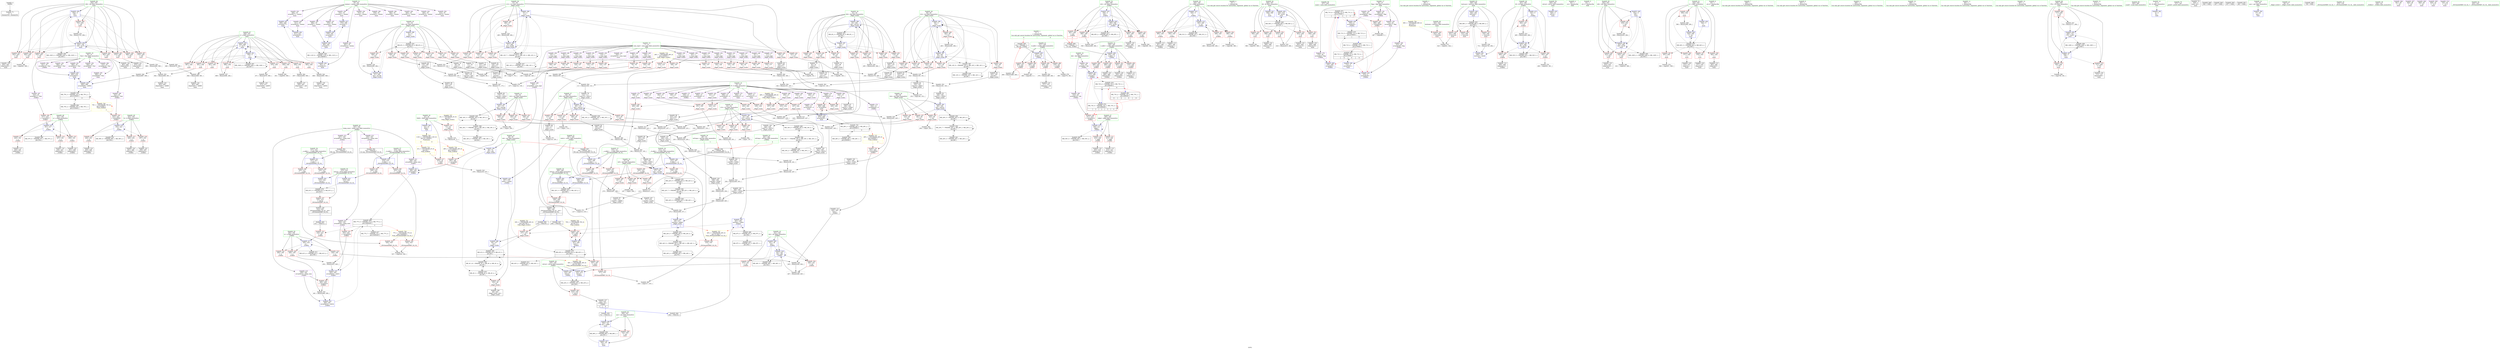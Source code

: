 digraph "SVFG" {
	label="SVFG";

	Node0x5598d572c570 [shape=record,color=grey,label="{NodeID: 0\nNullPtr}"];
	Node0x5598d572c570 -> Node0x5598d5776120[style=solid];
	Node0x5598d57b6c10 [shape=record,color=black,label="{NodeID: 609\nMR_57V_4 = PHI(MR_57V_1, MR_57V_2, )\npts\{352 \}\n}"];
	Node0x5598d578dfd0 [shape=record,color=blue,label="{NodeID: 443\n606\<--284\narrayidx17\<--\nmain\n}"];
	Node0x5598d578dfd0 -> Node0x5598d578e0a0[style=dashed];
	Node0x5598d57838d0 [shape=record,color=red,label="{NodeID: 277\n227\<--226\n\<--\n_Z9get_truthv\n}"];
	Node0x5598d57838d0 -> Node0x5598d5794380[style=solid];
	Node0x5598d5774e90 [shape=record,color=black,label="{NodeID: 111\n375\<--374\nidxprom1\<--\n_Z3dfsii\n}"];
	Node0x5598d57b8dd0 [shape=record,color=yellow,style=double,label="{NodeID: 720\n28V_1 = ENCHI(MR_28V_0)\npts\{250000 \}\nFun[_Z9get_truthv]}"];
	Node0x5598d57b8dd0 -> Node0x5598d5783800[style=dashed];
	Node0x5598d57b8dd0 -> Node0x5598d57838d0[style=dashed];
	Node0x5598d57b8dd0 -> Node0x5598d57839a0[style=dashed];
	Node0x5598d57b8dd0 -> Node0x5598d5783a70[style=dashed];
	Node0x5598d57b8dd0 -> Node0x5598d5783b40[style=dashed];
	Node0x5598d57b8dd0 -> Node0x5598d5783c10[style=dashed];
	Node0x5598d57b8dd0 -> Node0x5598d5783ce0[style=dashed];
	Node0x5598d57b8dd0 -> Node0x5598d5783db0[style=dashed];
	Node0x5598d57b8dd0 -> Node0x5598d5783e80[style=dashed];
	Node0x5598d5798400 [shape=record,color=grey,label="{NodeID: 554\n445 = Binary(436, 444, )\n}"];
	Node0x5598d5798400 -> Node0x5598d5798700[style=solid];
	Node0x5598d577d6d0 [shape=record,color=blue,label="{NodeID: 388\n55\<--112\ni05\<--conv15\n_Z9get_truthv\n}"];
	Node0x5598d577d6d0 -> Node0x5598d5781510[style=dashed];
	Node0x5598d577d6d0 -> Node0x5598d57815e0[style=dashed];
	Node0x5598d577d6d0 -> Node0x5598d57816b0[style=dashed];
	Node0x5598d577d6d0 -> Node0x5598d5781780[style=dashed];
	Node0x5598d577d6d0 -> Node0x5598d577d6d0[style=dashed];
	Node0x5598d577d6d0 -> Node0x5598d57bfb20[style=dashed];
	Node0x5598d5778dd0 [shape=record,color=red,label="{NodeID: 222\n133\<--51\n\<--i03\n_Z9get_truthv\n}"];
	Node0x5598d5778dd0 -> Node0x5598d5796300[style=solid];
	Node0x5598d57754f0 [shape=record,color=green,label="{NodeID: 56\n517\<--518\n__a.addr\<--__a.addr_field_insensitive\n_ZSt3minIxERKT_S2_S2_\n}"];
	Node0x5598d57754f0 -> Node0x5598d5786a60[style=solid];
	Node0x5598d57754f0 -> Node0x5598d5786b30[style=solid];
	Node0x5598d57754f0 -> Node0x5598d578d610[style=solid];
	Node0x5598d5786650 [shape=record,color=red,label="{NodeID: 333\n453\<--452\n\<--arrayidx30\n_Z3dfsii\n}"];
	Node0x5598d5786650 -> Node0x5598d5797b00[style=solid];
	Node0x5598d577bf40 [shape=record,color=purple,label="{NodeID: 167\n250\<--15\n\<--P\n_Z9get_truthv\n}"];
	Node0x5598d577bf40 -> Node0x5598d5783c10[style=solid];
	Node0x5598d574cec0 [shape=record,color=green,label="{NodeID: 1\n5\<--1\n\<--dummyObj\nCan only get source location for instruction, argument, global var or function.|{<s0>9|<s1>9}}"];
	Node0x5598d574cec0:s0 -> Node0x5598d580bae0[style=solid,color=red];
	Node0x5598d574cec0:s1 -> Node0x5598d580bcf0[style=solid,color=red];
	Node0x5598d57b7110 [shape=record,color=black,label="{NodeID: 610\nMR_59V_4 = PHI(MR_59V_1, MR_59V_2, )\npts\{354 \}\n}"];
	Node0x5598d578e0a0 [shape=record,color=blue,label="{NodeID: 444\n611\<--613\narrayidx20\<--\nmain\n}"];
	Node0x5598d578e0a0 -> Node0x5598d57bd820[style=dashed];
	Node0x5598d57839a0 [shape=record,color=red,label="{NodeID: 278\n233\<--232\n\<--\n_Z9get_truthv\n}"];
	Node0x5598d57839a0 -> Node0x5598d5780ce0[style=solid];
	Node0x5598d5774f60 [shape=record,color=black,label="{NodeID: 112\n391\<--390\nidxprom5\<--\n_Z3dfsii\n}"];
	Node0x5598d57b8eb0 [shape=record,color=yellow,style=double,label="{NodeID: 721\n30V_1 = ENCHI(MR_30V_0)\npts\{358 362 \}\nFun[_Z9get_truthv]}"];
	Node0x5598d57b8eb0 -> Node0x5598d5783f50[style=dashed];
	Node0x5598d5798580 [shape=record,color=grey,label="{NodeID: 555\n692 = Binary(690, 691, )\n}"];
	Node0x5598d5798580 -> Node0x5598d577abc0[style=solid];
	Node0x5598d577d7a0 [shape=record,color=blue,label="{NodeID: 389\n57\<--5\ni13\<--\n_Z9get_truthv\n}"];
	Node0x5598d577d7a0 -> Node0x5598d5781850[style=dashed];
	Node0x5598d577d7a0 -> Node0x5598d5781920[style=dashed];
	Node0x5598d577d7a0 -> Node0x5598d57819f0[style=dashed];
	Node0x5598d577d7a0 -> Node0x5598d5781ac0[style=dashed];
	Node0x5598d577d7a0 -> Node0x5598d5781b90[style=dashed];
	Node0x5598d577d7a0 -> Node0x5598d5781c60[style=dashed];
	Node0x5598d577d7a0 -> Node0x5598d577def0[style=dashed];
	Node0x5598d577d7a0 -> Node0x5598d57b2b10[style=dashed];
	Node0x5598d5778ea0 [shape=record,color=red,label="{NodeID: 223\n169\<--51\n\<--i03\n_Z9get_truthv\n}"];
	Node0x5598d5778ea0 -> Node0x5598d5776ef0[style=solid];
	Node0x5598d57755c0 [shape=record,color=green,label="{NodeID: 57\n519\<--520\n__b.addr\<--__b.addr_field_insensitive\n_ZSt3minIxERKT_S2_S2_\n}"];
	Node0x5598d57755c0 -> Node0x5598d5786c00[style=solid];
	Node0x5598d57755c0 -> Node0x5598d5786cd0[style=solid];
	Node0x5598d57755c0 -> Node0x5598d578d6e0[style=solid];
	Node0x5598d5786720 [shape=record,color=red,label="{NodeID: 334\n460\<--459\n\<--arrayidx33\n_Z3dfsii\n}"];
	Node0x5598d5786720 -> Node0x5598d5797f80[style=solid];
	Node0x5598d577c010 [shape=record,color=purple,label="{NodeID: 168\n256\<--15\n\<--P\n_Z9get_truthv\n}"];
	Node0x5598d577c010 -> Node0x5598d5783ce0[style=solid];
	Node0x5598d57324f0 [shape=record,color=green,label="{NodeID: 2\n33\<--1\n\<--dummyObj\nCan only get source location for instruction, argument, global var or function.}"];
	Node0x5598d57b7610 [shape=record,color=black,label="{NodeID: 611\nMR_61V_4 = PHI(MR_61V_1, MR_61V_2, )\npts\{356 \}\n}"];
	Node0x5598d578e170 [shape=record,color=blue,label="{NodeID: 445\n546\<--616\ni8\<--inc22\nmain\n}"];
	Node0x5598d578e170 -> Node0x5598d57bd320[style=dashed];
	Node0x5598d5783a70 [shape=record,color=red,label="{NodeID: 279\n239\<--238\n\<--\n_Z9get_truthv\n}"];
	Node0x5598d5783a70 -> Node0x5598d5795e80[style=solid];
	Node0x5598d5775030 [shape=record,color=black,label="{NodeID: 113\n395\<--394\nidxprom7\<--\n_Z3dfsii\n}"];
	Node0x5598d57b8f90 [shape=record,color=yellow,style=double,label="{NodeID: 722\n2V_1 = ENCHI(MR_2V_0)\npts\{34 \}\nFun[_Z3dfsii]|{|<s1>3}}"];
	Node0x5598d57b8f90 -> Node0x5598d57789c0[style=dashed];
	Node0x5598d57b8f90:s1 -> Node0x5598d57b8f90[style=dashed,color=red];
	Node0x5598d5798700 [shape=record,color=grey,label="{NodeID: 556\n447 = Binary(446, 445, )\n}"];
	Node0x5598d5798700 -> Node0x5598d577ef30[style=solid];
	Node0x5598d577d870 [shape=record,color=blue,label="{NodeID: 390\n59\<--5\ni14\<--\n_Z9get_truthv\n}"];
	Node0x5598d577d870 -> Node0x5598d5781d30[style=dashed];
	Node0x5598d577d870 -> Node0x5598d5781e00[style=dashed];
	Node0x5598d577d870 -> Node0x5598d5781ed0[style=dashed];
	Node0x5598d577d870 -> Node0x5598d5781fa0[style=dashed];
	Node0x5598d577d870 -> Node0x5598d5782070[style=dashed];
	Node0x5598d577d870 -> Node0x5598d5782140[style=dashed];
	Node0x5598d577d870 -> Node0x5598d577d870[style=dashed];
	Node0x5598d577d870 -> Node0x5598d577de20[style=dashed];
	Node0x5598d577d870 -> Node0x5598d57b3010[style=dashed];
	Node0x5598d5778f70 [shape=record,color=red,label="{NodeID: 224\n219\<--51\n\<--i03\n_Z9get_truthv\n}"];
	Node0x5598d5778f70 -> Node0x5598d5774400[style=solid];
	Node0x5598d5775690 [shape=record,color=green,label="{NodeID: 58\n537\<--538\nmain\<--main_field_insensitive\n}"];
	Node0x5598d57867f0 [shape=record,color=red,label="{NodeID: 335\n486\<--485\n\<--arrayidx48\n_Z3dfsii\n}"];
	Node0x5598d57867f0 -> Node0x5598d579c000[style=solid];
	Node0x5598d577c0e0 [shape=record,color=purple,label="{NodeID: 169\n262\<--15\n\<--P\n_Z9get_truthv\n}"];
	Node0x5598d577c0e0 -> Node0x5598d5783db0[style=solid];
	Node0x5598d57310a0 [shape=record,color=green,label="{NodeID: 3\n38\<--1\n\<--dummyObj\nCan only get source location for instruction, argument, global var or function.}"];
	Node0x5598d57b7b10 [shape=record,color=black,label="{NodeID: 612\nMR_63V_2 = PHI(MR_63V_4, MR_63V_1, )\npts\{358 \}\n}"];
	Node0x5598d578e240 [shape=record,color=blue,label="{NodeID: 446\n548\<--284\ntestcase\<--\nmain\n}"];
	Node0x5598d578e240 -> Node0x5598d57c5020[style=dashed];
	Node0x5598d5783b40 [shape=record,color=red,label="{NodeID: 280\n245\<--244\n\<--\n_Z9get_truthv\n}"];
	Node0x5598d5783b40 -> Node0x5598d5795880[style=solid];
	Node0x5598d5775100 [shape=record,color=black,label="{NodeID: 114\n409\<--408\nidxprom13\<--\n_Z3dfsii\n}"];
	Node0x5598d5798880 [shape=record,color=grey,label="{NodeID: 557\n699 = Binary(698, 284, )\n}"];
	Node0x5598d5798880 -> Node0x5598d578e990[style=solid];
	Node0x5598d577d940 [shape=record,color=blue,label="{NodeID: 391\n61\<--165\ni15\<--conv41\n_Z9get_truthv\n}"];
	Node0x5598d577d940 -> Node0x5598d5782210[style=dashed];
	Node0x5598d577d940 -> Node0x5598d57822e0[style=dashed];
	Node0x5598d577d940 -> Node0x5598d57823b0[style=dashed];
	Node0x5598d577d940 -> Node0x5598d57c3720[style=dashed];
	Node0x5598d5779040 [shape=record,color=red,label="{NodeID: 225\n299\<--51\n\<--i03\n_Z9get_truthv\n}"];
	Node0x5598d5779040 -> Node0x5598d5796600[style=solid];
	Node0x5598d5775760 [shape=record,color=green,label="{NodeID: 59\n540\<--541\nretval\<--retval_field_insensitive\nmain\n}"];
	Node0x5598d5775760 -> Node0x5598d578d950[style=solid];
	Node0x5598d57868c0 [shape=record,color=red,label="{NodeID: 336\n495\<--494\n\<--call53\n_Z3dfsii\n}"];
	Node0x5598d57868c0 -> Node0x5598d578d2d0[style=solid];
	Node0x5598d577c1b0 [shape=record,color=purple,label="{NodeID: 170\n268\<--15\n\<--P\n_Z9get_truthv\n}"];
	Node0x5598d577c1b0 -> Node0x5598d5783e80[style=solid];
	Node0x5598d5730b90 [shape=record,color=green,label="{NodeID: 4\n40\<--1\n.str\<--dummyObj\nGlob }"];
	Node0x5598d57b8010 [shape=record,color=black,label="{NodeID: 613\nMR_65V_2 = PHI(MR_65V_4, MR_65V_1, )\npts\{360 \}\n}"];
	Node0x5598d578e310 [shape=record,color=blue,label="{NodeID: 447\n550\<--38\nans\<--\nmain\n}"];
	Node0x5598d578e310 -> Node0x5598d578eda0[style=dashed];
	Node0x5598d5783c10 [shape=record,color=red,label="{NodeID: 281\n251\<--250\n\<--\n_Z9get_truthv\n}"];
	Node0x5598d5783c10 -> Node0x5598d5795280[style=solid];
	Node0x5598d57751d0 [shape=record,color=black,label="{NodeID: 115\n414\<--413\nidxprom15\<--\n_Z3dfsii\n}"];
	Node0x5598d5798a00 [shape=record,color=grey,label="{NodeID: 558\n500 = Binary(499, 284, )\n}"];
	Node0x5598d5798a00 -> Node0x5598d578d3a0[style=solid];
	Node0x5598d577da10 [shape=record,color=blue,label="{NodeID: 392\n63\<--175\ni23\<--conv46\n_Z9get_truthv\n}"];
	Node0x5598d577da10 -> Node0x5598d5782480[style=dashed];
	Node0x5598d577da10 -> Node0x5598d5782550[style=dashed];
	Node0x5598d577da10 -> Node0x5598d5782620[style=dashed];
	Node0x5598d577da10 -> Node0x5598d57c3c20[style=dashed];
	Node0x5598d5779110 [shape=record,color=red,label="{NodeID: 226\n91\<--53\n\<--i04\n_Z9get_truthv\n}"];
	Node0x5598d5779110 -> Node0x5598d5776460[style=solid];
	Node0x5598d5775830 [shape=record,color=green,label="{NodeID: 60\n542\<--543\ntestnum\<--testnum_field_insensitive\nmain\n}"];
	Node0x5598d5775830 -> Node0x5598d5786f40[style=solid];
	Node0x5598d57ca020 [shape=record,color=black,label="{NodeID: 669\nMR_77V_4 = PHI(MR_77V_6, MR_77V_2, )\npts\{3440000 \}\n|{|<s4>2}}"];
	Node0x5598d57ca020 -> Node0x5598d57864b0[style=dashed];
	Node0x5598d57ca020 -> Node0x5598d5786650[style=dashed];
	Node0x5598d57ca020 -> Node0x5598d577f000[style=dashed];
	Node0x5598d57ca020 -> Node0x5598d57b28f0[style=dashed];
	Node0x5598d57ca020:s4 -> Node0x5598d57d5700[style=dashed,color=red];
	Node0x5598d5786990 [shape=record,color=red,label="{NodeID: 337\n535\<--515\n\<--retval\n_ZSt3minIxERKT_S2_S2_\n}"];
	Node0x5598d5786990 -> Node0x5598d5779f90[style=solid];
	Node0x5598d577c280 [shape=record,color=purple,label="{NodeID: 171\n439\<--15\narrayidx26\<--P\n_Z3dfsii\n}"];
	Node0x5598d57727c0 [shape=record,color=green,label="{NodeID: 5\n42\<--1\n.str.1\<--dummyObj\nGlob }"];
	Node0x5598d57b2210 [shape=record,color=black,label="{NodeID: 614\nMR_67V_2 = PHI(MR_67V_3, MR_67V_1, )\npts\{362 \}\n}"];
	Node0x5598d578e3e0 [shape=record,color=blue,label="{NodeID: 448\n552\<--5\ni28\<--\nmain\n}"];
	Node0x5598d578e3e0 -> Node0x5598d5787b70[style=dashed];
	Node0x5598d578e3e0 -> Node0x5598d5787c40[style=dashed];
	Node0x5598d578e3e0 -> Node0x5598d5787d10[style=dashed];
	Node0x5598d578e3e0 -> Node0x5598d578e4b0[style=dashed];
	Node0x5598d578e3e0 -> Node0x5598d57c5a20[style=dashed];
	Node0x5598d5783ce0 [shape=record,color=red,label="{NodeID: 282\n257\<--256\n\<--\n_Z9get_truthv\n}"];
	Node0x5598d5783ce0 -> Node0x5598d5794200[style=solid];
	Node0x5598d57795d0 [shape=record,color=black,label="{NodeID: 116\n420\<--419\nidxprom18\<--\n_Z3dfsii\n}"];
	Node0x5598d5798b80 [shape=record,color=grey,label="{NodeID: 559\n640 = Binary(639, 284, )\n}"];
	Node0x5598d5798b80 -> Node0x5598d578e4b0[style=solid];
	Node0x5598d577dae0 [shape=record,color=blue,label="{NodeID: 393\n65\<--185\ni24\<--conv51\n_Z9get_truthv\n}"];
	Node0x5598d577dae0 -> Node0x5598d57826f0[style=dashed];
	Node0x5598d577dae0 -> Node0x5598d57827c0[style=dashed];
	Node0x5598d577dae0 -> Node0x5598d5782890[style=dashed];
	Node0x5598d577dae0 -> Node0x5598d57c4120[style=dashed];
	Node0x5598d57791e0 [shape=record,color=red,label="{NodeID: 227\n99\<--53\n\<--i04\n_Z9get_truthv\n}"];
	Node0x5598d57791e0 -> Node0x5598d5776530[style=solid];
	Node0x5598d5775900 [shape=record,color=green,label="{NodeID: 61\n544\<--545\ni\<--i_field_insensitive\nmain\n}"];
	Node0x5598d5775900 -> Node0x5598d5787010[style=solid];
	Node0x5598d5775900 -> Node0x5598d57870e0[style=solid];
	Node0x5598d5775900 -> Node0x5598d57871b0[style=solid];
	Node0x5598d5775900 -> Node0x5598d5787280[style=solid];
	Node0x5598d5775900 -> Node0x5598d5787350[style=solid];
	Node0x5598d5775900 -> Node0x5598d578da20[style=solid];
	Node0x5598d5775900 -> Node0x5598d578dd60[style=solid];
	Node0x5598d57ca520 [shape=record,color=black,label="{NodeID: 670\nMR_63V_4 = PHI(MR_63V_6, MR_63V_3, )\npts\{358 \}\n|{|<s5>4}}"];
	Node0x5598d57ca520 -> Node0x5598d5785d60[style=dashed];
	Node0x5598d57ca520 -> Node0x5598d57868c0[style=dashed];
	Node0x5598d57ca520 -> Node0x5598d578d2d0[style=dashed];
	Node0x5598d57ca520 -> Node0x5598d57b7b10[style=dashed];
	Node0x5598d57ca520 -> Node0x5598d57ca520[style=dashed];
	Node0x5598d57ca520:s5 -> Node0x5598d57d8ab0[style=dashed,color=red];
	Node0x5598d5780b60 [shape=record,color=grey,label="{NodeID: 504\n111 = Binary(108, 110, )\n}"];
	Node0x5598d5780b60 -> Node0x5598d57767a0[style=solid];
	Node0x5598d5786a60 [shape=record,color=red,label="{NodeID: 338\n525\<--517\n\<--__a.addr\n_ZSt3minIxERKT_S2_S2_\n}"];
	Node0x5598d5786a60 -> Node0x5598d5786e70[style=solid];
	Node0x5598d577c350 [shape=record,color=purple,label="{NodeID: 172\n442\<--15\narrayidx28\<--P\n_Z3dfsii\n}"];
	Node0x5598d577c350 -> Node0x5598d5786580[style=solid];
	Node0x5598d572cfb0 [shape=record,color=green,label="{NodeID: 6\n44\<--1\n.str.2\<--dummyObj\nGlob }"];
	Node0x5598d57b2710 [shape=record,color=black,label="{NodeID: 615\nMR_71V_5 = PHI(MR_71V_9, MR_71V_4, )\npts\{270000 \}\n|{<s0>3|<s1>9}}"];
	Node0x5598d57b2710:s0 -> Node0x5598d57cb420[style=dashed,color=blue];
	Node0x5598d57b2710:s1 -> Node0x5598d57c7320[style=dashed,color=blue];
	Node0x5598d578e4b0 [shape=record,color=blue,label="{NodeID: 449\n552\<--640\ni28\<--inc36\nmain\n}"];
	Node0x5598d578e4b0 -> Node0x5598d5787b70[style=dashed];
	Node0x5598d578e4b0 -> Node0x5598d5787c40[style=dashed];
	Node0x5598d578e4b0 -> Node0x5598d5787d10[style=dashed];
	Node0x5598d578e4b0 -> Node0x5598d578e4b0[style=dashed];
	Node0x5598d578e4b0 -> Node0x5598d57c5a20[style=dashed];
	Node0x5598d5783db0 [shape=record,color=red,label="{NodeID: 283\n263\<--262\n\<--\n_Z9get_truthv\n}"];
	Node0x5598d5783db0 -> Node0x5598d5794800[style=solid];
	Node0x5598d57796a0 [shape=record,color=black,label="{NodeID: 117\n426\<--425\nidxprom21\<--\n_Z3dfsii\n}"];
	Node0x5598d5798d00 [shape=record,color=grey,label="{NodeID: 560\n191 = Binary(188, 190, )\n}"];
	Node0x5598d5798d00 -> Node0x5598d5798e80[style=solid];
	Node0x5598d577dbb0 [shape=record,color=blue,label="{NodeID: 394\n67\<--195\ni25\<--conv56\n_Z9get_truthv\n}"];
	Node0x5598d577dbb0 -> Node0x5598d5782960[style=dashed];
	Node0x5598d577dbb0 -> Node0x5598d5782a30[style=dashed];
	Node0x5598d577dbb0 -> Node0x5598d5782b00[style=dashed];
	Node0x5598d577dbb0 -> Node0x5598d57c4620[style=dashed];
	Node0x5598d57792b0 [shape=record,color=red,label="{NodeID: 228\n109\<--53\n\<--i04\n_Z9get_truthv\n}"];
	Node0x5598d57792b0 -> Node0x5598d57766d0[style=solid];
	Node0x5598d57759d0 [shape=record,color=green,label="{NodeID: 62\n546\<--547\ni8\<--i8_field_insensitive\nmain\n}"];
	Node0x5598d57759d0 -> Node0x5598d5787420[style=solid];
	Node0x5598d57759d0 -> Node0x5598d57874f0[style=solid];
	Node0x5598d57759d0 -> Node0x5598d57875c0[style=solid];
	Node0x5598d57759d0 -> Node0x5598d5787690[style=solid];
	Node0x5598d57759d0 -> Node0x5598d5787760[style=solid];
	Node0x5598d57759d0 -> Node0x5598d578de30[style=solid];
	Node0x5598d57759d0 -> Node0x5598d578e170[style=solid];
	Node0x5598d5780ce0 [shape=record,color=grey,label="{NodeID: 505\n234 = Binary(231, 233, )\n}"];
	Node0x5598d5780ce0 -> Node0x5598d5774670[style=solid];
	Node0x5598d5786b30 [shape=record,color=red,label="{NodeID: 339\n532\<--517\n\<--__a.addr\n_ZSt3minIxERKT_S2_S2_\n}"];
	Node0x5598d5786b30 -> Node0x5598d578d880[style=solid];
	Node0x5598d577c420 [shape=record,color=purple,label="{NodeID: 173\n655\<--15\narrayidx46\<--P\nmain\n}"];
	Node0x5598d572d040 [shape=record,color=green,label="{NodeID: 7\n284\<--1\n\<--dummyObj\nCan only get source location for instruction, argument, global var or function.}"];
	Node0x5598d57b2800 [shape=record,color=black,label="{NodeID: 616\nMR_73V_4 = PHI(MR_73V_5, MR_73V_3, )\npts\{290000 \}\n|{<s0>3|<s1>9}}"];
	Node0x5598d57b2800:s0 -> Node0x5598d57cb920[style=dashed,color=blue];
	Node0x5598d57b2800:s1 -> Node0x5598d57c7820[style=dashed,color=blue];
	Node0x5598d578e580 [shape=record,color=blue,label="{NodeID: 450\n554\<--5\ni38\<--\nmain\n}"];
	Node0x5598d578e580 -> Node0x5598d5787de0[style=dashed];
	Node0x5598d578e580 -> Node0x5598d5787eb0[style=dashed];
	Node0x5598d578e580 -> Node0x5598d5787f80[style=dashed];
	Node0x5598d578e580 -> Node0x5598d5788050[style=dashed];
	Node0x5598d578e580 -> Node0x5598d5788120[style=dashed];
	Node0x5598d578e580 -> Node0x5598d57881f0[style=dashed];
	Node0x5598d578e580 -> Node0x5598d57882c0[style=dashed];
	Node0x5598d578e580 -> Node0x5598d5788390[style=dashed];
	Node0x5598d578e580 -> Node0x5598d578ea60[style=dashed];
	Node0x5598d578e580 -> Node0x5598d57c5f20[style=dashed];
	Node0x5598d5783e80 [shape=record,color=red,label="{NodeID: 284\n269\<--268\n\<--\n_Z9get_truthv\n}"];
	Node0x5598d5783e80 -> Node0x5598d5795d00[style=solid];
	Node0x5598d5779770 [shape=record,color=black,label="{NodeID: 118\n429\<--428\nidxprom23\<--\n_Z3dfsii\n}"];
	Node0x5598d5798e80 [shape=record,color=grey,label="{NodeID: 561\n194 = Binary(191, 193, )\n}"];
	Node0x5598d5798e80 -> Node0x5598d5774260[style=solid];
	Node0x5598d577dc80 [shape=record,color=blue,label="{NodeID: 395\n69\<--272\nref.tmp\<--add95\n_Z9get_truthv\n|{|<s2>1}}"];
	Node0x5598d577dc80 -> Node0x5598d5783f50[style=dashed];
	Node0x5598d577dc80 -> Node0x5598d57c4b20[style=dashed];
	Node0x5598d577dc80:s2 -> Node0x5598d57d8bc0[style=dashed,color=red];
	Node0x5598d5779380 [shape=record,color=red,label="{NodeID: 229\n150\<--53\n\<--i04\n_Z9get_truthv\n}"];
	Node0x5598d5779380 -> Node0x5598d5794f80[style=solid];
	Node0x5598d5775aa0 [shape=record,color=green,label="{NodeID: 63\n548\<--549\ntestcase\<--testcase_field_insensitive\nmain\n}"];
	Node0x5598d5775aa0 -> Node0x5598d5787830[style=solid];
	Node0x5598d5775aa0 -> Node0x5598d5787900[style=solid];
	Node0x5598d5775aa0 -> Node0x5598d57879d0[style=solid];
	Node0x5598d5775aa0 -> Node0x5598d578e240[style=solid];
	Node0x5598d5775aa0 -> Node0x5598d578ee70[style=solid];
	Node0x5598d5780e60 [shape=record,color=grey,label="{NodeID: 506\n108 = Binary(105, 107, )\n}"];
	Node0x5598d5780e60 -> Node0x5598d5780b60[style=solid];
	Node0x5598d5786c00 [shape=record,color=red,label="{NodeID: 340\n523\<--519\n\<--__b.addr\n_ZSt3minIxERKT_S2_S2_\n}"];
	Node0x5598d5786c00 -> Node0x5598d5786da0[style=solid];
	Node0x5598d577c4f0 [shape=record,color=purple,label="{NodeID: 174\n659\<--15\narrayidx48\<--P\nmain\n}"];
	Node0x5598d5730e60 [shape=record,color=green,label="{NodeID: 8\n381\<--1\n\<--dummyObj\nCan only get source location for instruction, argument, global var or function.}"];
	Node0x5598d57b28f0 [shape=record,color=black,label="{NodeID: 617\nMR_77V_7 = PHI(MR_77V_1, MR_77V_4, )\npts\{3440000 \}\n}"];
	Node0x5598d578e650 [shape=record,color=blue,label="{NodeID: 451\n556\<--5\nj\<--\nmain\n}"];
	Node0x5598d578e650 -> Node0x5598d5788460[style=dashed];
	Node0x5598d578e650 -> Node0x5598d5788530[style=dashed];
	Node0x5598d578e650 -> Node0x5598d5788600[style=dashed];
	Node0x5598d578e650 -> Node0x5598d57886d0[style=dashed];
	Node0x5598d578e650 -> Node0x5598d57887a0[style=dashed];
	Node0x5598d578e650 -> Node0x5598d5788870[style=dashed];
	Node0x5598d578e650 -> Node0x5598d5788940[style=dashed];
	Node0x5598d578e650 -> Node0x5598d5788a10[style=dashed];
	Node0x5598d578e650 -> Node0x5598d578e650[style=dashed];
	Node0x5598d578e650 -> Node0x5598d578e990[style=dashed];
	Node0x5598d578e650 -> Node0x5598d57c6420[style=dashed];
	Node0x5598d5783f50 [shape=record,color=red,label="{NodeID: 285\n277\<--274\n\<--call\n_Z9get_truthv\n}"];
	Node0x5598d5783f50 -> Node0x5598d577dd50[style=solid];
	Node0x5598d5779840 [shape=record,color=black,label="{NodeID: 119\n438\<--437\nidxprom25\<--\n_Z3dfsii\n}"];
	Node0x5598d5799000 [shape=record,color=grey,label="{NodeID: 562\n490 = Binary(489, 284, )\n|{<s0>3}}"];
	Node0x5598d5799000:s0 -> Node0x5598d580bae0[style=solid,color=red];
	Node0x5598d577dd50 [shape=record,color=blue,label="{NodeID: 396\n49\<--277\nret\<--\n_Z9get_truthv\n}"];
	Node0x5598d577dd50 -> Node0x5598d57c2d20[style=dashed];
	Node0x5598d5779450 [shape=record,color=red,label="{NodeID: 230\n179\<--53\n\<--i04\n_Z9get_truthv\n}"];
	Node0x5598d5779450 -> Node0x5598d5777160[style=solid];
	Node0x5598d5775b70 [shape=record,color=green,label="{NodeID: 64\n550\<--551\nans\<--ans_field_insensitive\nmain\n}"];
	Node0x5598d5775b70 -> Node0x5598d5787aa0[style=solid];
	Node0x5598d5775b70 -> Node0x5598d578e310[style=solid];
	Node0x5598d5775b70 -> Node0x5598d578eda0[style=solid];
	Node0x5598d57cb420 [shape=record,color=black,label="{NodeID: 673\nMR_71V_6 = PHI(MR_71V_8, MR_71V_3, )\npts\{270000 \}\n|{|<s3>3|<s4>3|<s5>3}}"];
	Node0x5598d57cb420 -> Node0x5598d57867f0[style=dashed];
	Node0x5598d57cb420 -> Node0x5598d578d470[style=dashed];
	Node0x5598d57cb420 -> Node0x5598d57cb420[style=dashed];
	Node0x5598d57cb420:s3 -> Node0x5598d577e710[style=dashed,color=red];
	Node0x5598d57cb420:s4 -> Node0x5598d577f270[style=dashed,color=red];
	Node0x5598d57cb420:s5 -> Node0x5598d57cb420[style=dashed,color=red];
	Node0x5598d5780fe0 [shape=record,color=grey,label="{NodeID: 507\n260 = Binary(254, 259, )\n}"];
	Node0x5598d5780fe0 -> Node0x5598d5794500[style=solid];
	Node0x5598d5786cd0 [shape=record,color=red,label="{NodeID: 341\n529\<--519\n\<--__b.addr\n_ZSt3minIxERKT_S2_S2_\n}"];
	Node0x5598d5786cd0 -> Node0x5598d578d7b0[style=solid];
	Node0x5598d577c5c0 [shape=record,color=purple,label="{NodeID: 175\n664\<--15\narrayidx51\<--P\nmain\n}"];
	Node0x5598d5730ef0 [shape=record,color=green,label="{NodeID: 9\n388\<--1\n\<--dummyObj\nCan only get source location for instruction, argument, global var or function.}"];
	Node0x5598d578e720 [shape=record,color=blue,label="{NodeID: 452\n676\<--669\narrayidx59\<--\nmain\n}"];
	Node0x5598d578e720 -> Node0x5598d5788d50[style=dashed];
	Node0x5598d578e720 -> Node0x5598d578e720[style=dashed];
	Node0x5598d578e720 -> Node0x5598d57d4020[style=dashed];
	Node0x5598d5784020 [shape=record,color=red,label="{NodeID: 286\n328\<--308\n\<--retval\n_ZSt3maxIxERKT_S2_S2_\n}"];
	Node0x5598d5784020 -> Node0x5598d5774cf0[style=solid];
	Node0x5598d5779910 [shape=record,color=black,label="{NodeID: 120\n441\<--440\nidxprom27\<--\n_Z3dfsii\n}"];
	Node0x5598d5799180 [shape=record,color=grey,label="{NodeID: 563\n211 = Binary(209, 210, )\n}"];
	Node0x5598d5799180 -> Node0x5598d5794c80[style=solid];
	Node0x5598d577de20 [shape=record,color=blue,label="{NodeID: 397\n59\<--283\ni14\<--inc\n_Z9get_truthv\n}"];
	Node0x5598d577de20 -> Node0x5598d5781d30[style=dashed];
	Node0x5598d577de20 -> Node0x5598d5781e00[style=dashed];
	Node0x5598d577de20 -> Node0x5598d5781ed0[style=dashed];
	Node0x5598d577de20 -> Node0x5598d5781fa0[style=dashed];
	Node0x5598d577de20 -> Node0x5598d5782070[style=dashed];
	Node0x5598d577de20 -> Node0x5598d5782140[style=dashed];
	Node0x5598d577de20 -> Node0x5598d577d870[style=dashed];
	Node0x5598d577de20 -> Node0x5598d577de20[style=dashed];
	Node0x5598d577de20 -> Node0x5598d57b3010[style=dashed];
	Node0x5598d57813b0 [shape=record,color=red,label="{NodeID: 231\n225\<--53\n\<--i04\n_Z9get_truthv\n}"];
	Node0x5598d57813b0 -> Node0x5598d5794380[style=solid];
	Node0x5598d5775c40 [shape=record,color=green,label="{NodeID: 65\n552\<--553\ni28\<--i28_field_insensitive\nmain\n}"];
	Node0x5598d5775c40 -> Node0x5598d5787b70[style=solid];
	Node0x5598d5775c40 -> Node0x5598d5787c40[style=solid];
	Node0x5598d5775c40 -> Node0x5598d5787d10[style=solid];
	Node0x5598d5775c40 -> Node0x5598d578e3e0[style=solid];
	Node0x5598d5775c40 -> Node0x5598d578e4b0[style=solid];
	Node0x5598d57cb920 [shape=record,color=black,label="{NodeID: 674\nMR_73V_5 = PHI(MR_73V_7, MR_73V_3, )\npts\{290000 \}\n|{|<s2>3|<s3>3|<s4>3|<s5>3}}"];
	Node0x5598d57cb920 -> Node0x5598d57b2800[style=dashed];
	Node0x5598d57cb920 -> Node0x5598d57cb920[style=dashed];
	Node0x5598d57cb920:s2 -> Node0x5598d5786240[style=dashed,color=red];
	Node0x5598d57cb920:s3 -> Node0x5598d577e640[style=dashed,color=red];
	Node0x5598d57cb920:s4 -> Node0x5598d57b2800[style=dashed,color=red];
	Node0x5598d57cb920:s5 -> Node0x5598d57cb920[style=dashed,color=red];
	Node0x5598d5781160 [shape=record,color=grey,label="{NodeID: 508\n590 = Binary(589, 284, )\n}"];
	Node0x5598d5781160 -> Node0x5598d578dd60[style=solid];
	Node0x5598d5786da0 [shape=record,color=red,label="{NodeID: 342\n524\<--523\n\<--\n_ZSt3minIxERKT_S2_S2_\n}"];
	Node0x5598d5786da0 -> Node0x5598d579a800[style=solid];
	Node0x5598d577c690 [shape=record,color=purple,label="{NodeID: 176\n668\<--15\narrayidx54\<--P\nmain\n}"];
	Node0x5598d577c690 -> Node0x5598d5788d50[style=solid];
	Node0x5598d5731c00 [shape=record,color=green,label="{NodeID: 10\n569\<--1\n\<--dummyObj\nCan only get source location for instruction, argument, global var or function.}"];
	Node0x5598d578e7f0 [shape=record,color=blue,label="{NodeID: 453\n685\<--678\narrayidx63\<--\nmain\n}"];
	Node0x5598d578e7f0 -> Node0x5598d578e8c0[style=dashed];
	Node0x5598d57840f0 [shape=record,color=red,label="{NodeID: 287\n316\<--310\n\<--__a.addr\n_ZSt3maxIxERKT_S2_S2_\n}"];
	Node0x5598d57840f0 -> Node0x5598d5784430[style=solid];
	Node0x5598d57799e0 [shape=record,color=black,label="{NodeID: 121\n444\<--443\nconv\<--\n_Z3dfsii\n}"];
	Node0x5598d57799e0 -> Node0x5598d5798400[style=solid];
	Node0x5598d5799300 [shape=record,color=grey,label="{NodeID: 564\n657 = Binary(656, 569, )\n}"];
	Node0x5598d5799300 -> Node0x5598d577a6e0[style=solid];
	Node0x5598d577def0 [shape=record,color=blue,label="{NodeID: 398\n57\<--289\ni13\<--inc99\n_Z9get_truthv\n}"];
	Node0x5598d577def0 -> Node0x5598d5781850[style=dashed];
	Node0x5598d577def0 -> Node0x5598d5781920[style=dashed];
	Node0x5598d577def0 -> Node0x5598d57819f0[style=dashed];
	Node0x5598d577def0 -> Node0x5598d5781ac0[style=dashed];
	Node0x5598d577def0 -> Node0x5598d5781b90[style=dashed];
	Node0x5598d577def0 -> Node0x5598d5781c60[style=dashed];
	Node0x5598d577def0 -> Node0x5598d577def0[style=dashed];
	Node0x5598d577def0 -> Node0x5598d57b2b10[style=dashed];
	Node0x5598d5781440 [shape=record,color=red,label="{NodeID: 232\n294\<--53\n\<--i04\n_Z9get_truthv\n}"];
	Node0x5598d5781440 -> Node0x5598d5796900[style=solid];
	Node0x5598d5775d10 [shape=record,color=green,label="{NodeID: 66\n554\<--555\ni38\<--i38_field_insensitive\nmain\n}"];
	Node0x5598d5775d10 -> Node0x5598d5787de0[style=solid];
	Node0x5598d5775d10 -> Node0x5598d5787eb0[style=solid];
	Node0x5598d5775d10 -> Node0x5598d5787f80[style=solid];
	Node0x5598d5775d10 -> Node0x5598d5788050[style=solid];
	Node0x5598d5775d10 -> Node0x5598d5788120[style=solid];
	Node0x5598d5775d10 -> Node0x5598d57881f0[style=solid];
	Node0x5598d5775d10 -> Node0x5598d57882c0[style=solid];
	Node0x5598d5775d10 -> Node0x5598d5788390[style=solid];
	Node0x5598d5775d10 -> Node0x5598d578e580[style=solid];
	Node0x5598d5775d10 -> Node0x5598d578ea60[style=solid];
	Node0x5598d57cbe20 [shape=record,color=black,label="{NodeID: 675\nMR_92V_3 = PHI(MR_92V_4, MR_92V_2, )\npts\{545 \}\n}"];
	Node0x5598d57cbe20 -> Node0x5598d5787010[style=dashed];
	Node0x5598d57cbe20 -> Node0x5598d57870e0[style=dashed];
	Node0x5598d57cbe20 -> Node0x5598d57871b0[style=dashed];
	Node0x5598d57cbe20 -> Node0x5598d5787280[style=dashed];
	Node0x5598d57cbe20 -> Node0x5598d5787350[style=dashed];
	Node0x5598d57cbe20 -> Node0x5598d578dd60[style=dashed];
	Node0x5598d57812e0 [shape=record,color=grey,label="{NodeID: 509\n230 = Binary(224, 229, )\n}"];
	Node0x5598d57812e0 -> Node0x5598d5796000[style=solid];
	Node0x5598d5786e70 [shape=record,color=red,label="{NodeID: 343\n526\<--525\n\<--\n_ZSt3minIxERKT_S2_S2_\n}"];
	Node0x5598d5786e70 -> Node0x5598d579a800[style=solid];
	Node0x5598d577c760 [shape=record,color=purple,label="{NodeID: 177\n673\<--15\narrayidx57\<--P\nmain\n}"];
	Node0x5598d5731c90 [shape=record,color=green,label="{NodeID: 11\n581\<--1\n\<--dummyObj\nCan only get source location for instruction, argument, global var or function.}"];
	Node0x5598d578e8c0 [shape=record,color=blue,label="{NodeID: 454\n695\<--688\narrayidx69\<--add64\nmain\n}"];
	Node0x5598d578e8c0 -> Node0x5598d578e7f0[style=dashed];
	Node0x5598d578e8c0 -> Node0x5598d57d4520[style=dashed];
	Node0x5598d57841c0 [shape=record,color=red,label="{NodeID: 288\n325\<--310\n\<--__a.addr\n_ZSt3maxIxERKT_S2_S2_\n}"];
	Node0x5598d57841c0 -> Node0x5598d577e3d0[style=solid];
	Node0x5598d5779ab0 [shape=record,color=black,label="{NodeID: 122\n451\<--450\nidxprom29\<--\n_Z3dfsii\n}"];
	Node0x5598d5799480 [shape=record,color=grey,label="{NodeID: 565\n320 = cmp(317, 319, )\n}"];
	Node0x5598d577dfc0 [shape=record,color=blue,label="{NodeID: 399\n53\<--295\ni04\<--inc103\n_Z9get_truthv\n}"];
	Node0x5598d577dfc0 -> Node0x5598d5779110[style=dashed];
	Node0x5598d577dfc0 -> Node0x5598d57791e0[style=dashed];
	Node0x5598d577dfc0 -> Node0x5598d57792b0[style=dashed];
	Node0x5598d577dfc0 -> Node0x5598d5779380[style=dashed];
	Node0x5598d577dfc0 -> Node0x5598d5779450[style=dashed];
	Node0x5598d577dfc0 -> Node0x5598d57813b0[style=dashed];
	Node0x5598d577dfc0 -> Node0x5598d5781440[style=dashed];
	Node0x5598d577dfc0 -> Node0x5598d577dfc0[style=dashed];
	Node0x5598d577dfc0 -> Node0x5598d57bf620[style=dashed];
	Node0x5598d5781510 [shape=record,color=red,label="{NodeID: 233\n114\<--55\n\<--i05\n_Z9get_truthv\n}"];
	Node0x5598d5781510 -> Node0x5598d579bb80[style=solid];
	Node0x5598d5775de0 [shape=record,color=green,label="{NodeID: 67\n556\<--557\nj\<--j_field_insensitive\nmain\n}"];
	Node0x5598d5775de0 -> Node0x5598d5788460[style=solid];
	Node0x5598d5775de0 -> Node0x5598d5788530[style=solid];
	Node0x5598d5775de0 -> Node0x5598d5788600[style=solid];
	Node0x5598d5775de0 -> Node0x5598d57886d0[style=solid];
	Node0x5598d5775de0 -> Node0x5598d57887a0[style=solid];
	Node0x5598d5775de0 -> Node0x5598d5788870[style=solid];
	Node0x5598d5775de0 -> Node0x5598d5788940[style=solid];
	Node0x5598d5775de0 -> Node0x5598d5788a10[style=solid];
	Node0x5598d5775de0 -> Node0x5598d578e650[style=solid];
	Node0x5598d5775de0 -> Node0x5598d578e990[style=solid];
	Node0x5598d5794200 [shape=record,color=grey,label="{NodeID: 510\n258 = Binary(255, 257, )\n}"];
	Node0x5598d5794200 -> Node0x5598d57749b0[style=solid];
	Node0x5598d5786f40 [shape=record,color=red,label="{NodeID: 344\n622\<--542\n\<--testnum\nmain\n}"];
	Node0x5598d5786f40 -> Node0x5598d579a080[style=solid];
	Node0x5598d577c830 [shape=record,color=purple,label="{NodeID: 178\n676\<--15\narrayidx59\<--P\nmain\n}"];
	Node0x5598d577c830 -> Node0x5598d578e720[style=solid];
	Node0x5598d5731d20 [shape=record,color=green,label="{NodeID: 12\n587\<--1\n\<--dummyObj\nCan only get source location for instruction, argument, global var or function.}"];
	Node0x5598d578e990 [shape=record,color=blue,label="{NodeID: 455\n556\<--699\nj\<--inc71\nmain\n}"];
	Node0x5598d578e990 -> Node0x5598d5788460[style=dashed];
	Node0x5598d578e990 -> Node0x5598d5788530[style=dashed];
	Node0x5598d578e990 -> Node0x5598d5788600[style=dashed];
	Node0x5598d578e990 -> Node0x5598d57886d0[style=dashed];
	Node0x5598d578e990 -> Node0x5598d57887a0[style=dashed];
	Node0x5598d578e990 -> Node0x5598d5788870[style=dashed];
	Node0x5598d578e990 -> Node0x5598d5788940[style=dashed];
	Node0x5598d578e990 -> Node0x5598d5788a10[style=dashed];
	Node0x5598d578e990 -> Node0x5598d578e650[style=dashed];
	Node0x5598d578e990 -> Node0x5598d578e990[style=dashed];
	Node0x5598d578e990 -> Node0x5598d57c6420[style=dashed];
	Node0x5598d5784290 [shape=record,color=red,label="{NodeID: 289\n318\<--312\n\<--__b.addr\n_ZSt3maxIxERKT_S2_S2_\n}"];
	Node0x5598d5784290 -> Node0x5598d5784500[style=solid];
	Node0x5598d5779b80 [shape=record,color=black,label="{NodeID: 123\n458\<--457\nidxprom32\<--\n_Z3dfsii\n}"];
	Node0x5598d5799600 [shape=record,color=grey,label="{NodeID: 566\n86 = cmp(83, 85, )\n}"];
	Node0x5598d577e090 [shape=record,color=blue,label="{NodeID: 400\n51\<--300\ni03\<--inc106\n_Z9get_truthv\n}"];
	Node0x5598d577e090 -> Node0x5598d57bf120[style=dashed];
	Node0x5598d57815e0 [shape=record,color=red,label="{NodeID: 234\n117\<--55\n\<--i05\n_Z9get_truthv\n}"];
	Node0x5598d57815e0 -> Node0x5598d5776870[style=solid];
	Node0x5598d5775eb0 [shape=record,color=green,label="{NodeID: 68\n558\<--559\ni76\<--i76_field_insensitive\nmain\n}"];
	Node0x5598d5775eb0 -> Node0x5598d5788ae0[style=solid];
	Node0x5598d5775eb0 -> Node0x5598d5788bb0[style=solid];
	Node0x5598d5775eb0 -> Node0x5598d5788c80[style=solid];
	Node0x5598d5775eb0 -> Node0x5598d578eb30[style=solid];
	Node0x5598d5775eb0 -> Node0x5598d578ecd0[style=solid];
	Node0x5598d5794380 [shape=record,color=grey,label="{NodeID: 511\n228 = Binary(225, 227, )\n}"];
	Node0x5598d5794380 -> Node0x5598d57745a0[style=solid];
	Node0x5598d5787010 [shape=record,color=red,label="{NodeID: 345\n567\<--544\n\<--i\nmain\n}"];
	Node0x5598d5787010 -> Node0x5598d579a200[style=solid];
	Node0x5598d577c900 [shape=record,color=purple,label="{NodeID: 179\n376\<--26\narrayidx2\<--flag\n_Z3dfsii\n}"];
	Node0x5598d577c900 -> Node0x5598d577e710[style=solid];
	Node0x5598d5772ac0 [shape=record,color=green,label="{NodeID: 13\n613\<--1\n\<--dummyObj\nCan only get source location for instruction, argument, global var or function.}"];
	Node0x5598d578ea60 [shape=record,color=blue,label="{NodeID: 456\n554\<--704\ni38\<--inc74\nmain\n}"];
	Node0x5598d578ea60 -> Node0x5598d5787de0[style=dashed];
	Node0x5598d578ea60 -> Node0x5598d5787eb0[style=dashed];
	Node0x5598d578ea60 -> Node0x5598d5787f80[style=dashed];
	Node0x5598d578ea60 -> Node0x5598d5788050[style=dashed];
	Node0x5598d578ea60 -> Node0x5598d5788120[style=dashed];
	Node0x5598d578ea60 -> Node0x5598d57881f0[style=dashed];
	Node0x5598d578ea60 -> Node0x5598d57882c0[style=dashed];
	Node0x5598d578ea60 -> Node0x5598d5788390[style=dashed];
	Node0x5598d578ea60 -> Node0x5598d578ea60[style=dashed];
	Node0x5598d578ea60 -> Node0x5598d57c5f20[style=dashed];
	Node0x5598d5784360 [shape=record,color=red,label="{NodeID: 290\n322\<--312\n\<--__b.addr\n_ZSt3maxIxERKT_S2_S2_\n}"];
	Node0x5598d5784360 -> Node0x5598d577e300[style=solid];
	Node0x5598d5779c50 [shape=record,color=black,label="{NodeID: 124\n469\<--468\nidxprom38\<--\n_Z3dfsii\n}"];
	Node0x5598d5799780 [shape=record,color=grey,label="{NodeID: 567\n80 = cmp(77, 79, )\n}"];
	Node0x5598d577e160 [shape=record,color=blue,label="{NodeID: 401\n310\<--306\n__a.addr\<--__a\n_ZSt3maxIxERKT_S2_S2_\n}"];
	Node0x5598d577e160 -> Node0x5598d57840f0[style=dashed];
	Node0x5598d577e160 -> Node0x5598d57841c0[style=dashed];
	Node0x5598d57816b0 [shape=record,color=red,label="{NodeID: 235\n189\<--55\n\<--i05\n_Z9get_truthv\n}"];
	Node0x5598d57816b0 -> Node0x5598d57773d0[style=solid];
	Node0x5598d5775f80 [shape=record,color=green,label="{NodeID: 69\n563\<--564\nscanf\<--scanf_field_insensitive\n}"];
	Node0x5598d5794500 [shape=record,color=grey,label="{NodeID: 512\n266 = Binary(260, 265, )\n}"];
	Node0x5598d5794500 -> Node0x5598d5795a00[style=solid];
	Node0x5598d57870e0 [shape=record,color=red,label="{NodeID: 346\n571\<--544\n\<--i\nmain\n}"];
	Node0x5598d57870e0 -> Node0x5598d577a060[style=solid];
	Node0x5598d577c9d0 [shape=record,color=purple,label="{NodeID: 180\n470\<--26\narrayidx39\<--flag\n_Z3dfsii\n}"];
	Node0x5598d577c9d0 -> Node0x5598d577f270[style=solid];
	Node0x5598d5772b90 [shape=record,color=green,label="{NodeID: 14\n4\<--6\nN\<--N_field_insensitive\nGlob }"];
	Node0x5598d5772b90 -> Node0x5598d5788e20[style=solid];
	Node0x5598d578eb30 [shape=record,color=blue,label="{NodeID: 457\n558\<--5\ni76\<--\nmain\n}"];
	Node0x5598d578eb30 -> Node0x5598d5788ae0[style=dashed];
	Node0x5598d578eb30 -> Node0x5598d5788bb0[style=dashed];
	Node0x5598d578eb30 -> Node0x5598d5788c80[style=dashed];
	Node0x5598d578eb30 -> Node0x5598d578ecd0[style=dashed];
	Node0x5598d578eb30 -> Node0x5598d57c6920[style=dashed];
	Node0x5598d5784430 [shape=record,color=red,label="{NodeID: 291\n317\<--316\n\<--\n_ZSt3maxIxERKT_S2_S2_\n}"];
	Node0x5598d5784430 -> Node0x5598d5799480[style=solid];
	Node0x5598d5779d20 [shape=record,color=black,label="{NodeID: 125\n484\<--483\nidxprom47\<--\n_Z3dfsii\n}"];
	Node0x5598d5799900 [shape=record,color=grey,label="{NodeID: 568\n101 = cmp(98, 100, )\n}"];
	Node0x5598d577e230 [shape=record,color=blue,label="{NodeID: 402\n312\<--307\n__b.addr\<--__b\n_ZSt3maxIxERKT_S2_S2_\n}"];
	Node0x5598d577e230 -> Node0x5598d5784290[style=dashed];
	Node0x5598d577e230 -> Node0x5598d5784360[style=dashed];
	Node0x5598d5781780 [shape=record,color=red,label="{NodeID: 236\n231\<--55\n\<--i05\n_Z9get_truthv\n}"];
	Node0x5598d5781780 -> Node0x5598d5780ce0[style=solid];
	Node0x5598d5776050 [shape=record,color=green,label="{NodeID: 70\n727\<--728\nprintf\<--printf_field_insensitive\n}"];
	Node0x5598d5141d10 [shape=record,color=black,label="{NodeID: 845\n431 = PHI(512, )\n}"];
	Node0x5598d5141d10 -> Node0x5598d57864b0[style=solid];
	Node0x5598d57cd220 [shape=record,color=black,label="{NodeID: 679\nMR_81V_3 = PHI(MR_81V_4, MR_81V_2, )\npts\{516 \}\n}"];
	Node0x5598d57cd220 -> Node0x5598d5786990[style=dashed];
	Node0x5598d5794680 [shape=record,color=grey,label="{NodeID: 513\n224 = Binary(220, 223, )\n}"];
	Node0x5598d5794680 -> Node0x5598d57812e0[style=solid];
	Node0x5598d57871b0 [shape=record,color=red,label="{NodeID: 347\n576\<--544\n\<--i\nmain\n}"];
	Node0x5598d57871b0 -> Node0x5598d577a130[style=solid];
	Node0x5598d577caa0 [shape=record,color=purple,label="{NodeID: 181\n485\<--26\narrayidx48\<--flag\n_Z3dfsii\n}"];
	Node0x5598d577caa0 -> Node0x5598d57867f0[style=solid];
	Node0x5598d5772c60 [shape=record,color=green,label="{NodeID: 15\n7\<--14\nnum_type\<--num_type_field_insensitive\nGlob }"];
	Node0x5598d5772c60 -> Node0x5598d577ad60[style=solid];
	Node0x5598d5772c60 -> Node0x5598d577ae30[style=solid];
	Node0x5598d5772c60 -> Node0x5598d577af00[style=solid];
	Node0x5598d5772c60 -> Node0x5598d577afd0[style=solid];
	Node0x5598d5772c60 -> Node0x5598d577b0a0[style=solid];
	Node0x5598d5772c60 -> Node0x5598d577b170[style=solid];
	Node0x5598d5772c60 -> Node0x5598d577b240[style=solid];
	Node0x5598d5772c60 -> Node0x5598d577b310[style=solid];
	Node0x5598d5772c60 -> Node0x5598d577b3e0[style=solid];
	Node0x5598d5772c60 -> Node0x5598d577b4b0[style=solid];
	Node0x5598d5772c60 -> Node0x5598d577b580[style=solid];
	Node0x5598d5772c60 -> Node0x5598d577b650[style=solid];
	Node0x5598d5772c60 -> Node0x5598d577b720[style=solid];
	Node0x5598d5772c60 -> Node0x5598d577b7f0[style=solid];
	Node0x5598d5772c60 -> Node0x5598d577b8c0[style=solid];
	Node0x5598d5772c60 -> Node0x5598d577b990[style=solid];
	Node0x5598d5772c60 -> Node0x5598d577ba60[style=solid];
	Node0x5598d578ec00 [shape=record,color=blue,label="{NodeID: 458\n714\<--5\narrayidx81\<--\nmain\n}"];
	Node0x5598d578ec00 -> Node0x5598d57c2820[style=dashed];
	Node0x5598d5784500 [shape=record,color=red,label="{NodeID: 292\n319\<--318\n\<--\n_ZSt3maxIxERKT_S2_S2_\n}"];
	Node0x5598d5784500 -> Node0x5598d5799480[style=solid];
	Node0x5598d5779df0 [shape=record,color=black,label="{NodeID: 126\n504\<--503\nidxprom58\<--\n_Z3dfsii\n}"];
	Node0x5598d5799a80 [shape=record,color=grey,label="{NodeID: 569\n95 = cmp(92, 94, )\n}"];
	Node0x5598d577e300 [shape=record,color=blue,label="{NodeID: 403\n308\<--322\nretval\<--\n_ZSt3maxIxERKT_S2_S2_\n}"];
	Node0x5598d577e300 -> Node0x5598d57b4e10[style=dashed];
	Node0x5598d5781850 [shape=record,color=red,label="{NodeID: 237\n125\<--57\n\<--i13\n_Z9get_truthv\n}"];
	Node0x5598d5781850 -> Node0x5598d5776940[style=solid];
	Node0x5598d5776120 [shape=record,color=black,label="{NodeID: 71\n2\<--3\ndummyVal\<--dummyVal\n}"];
	Node0x5598d580b000 [shape=record,color=black,label="{NodeID: 846\n492 = PHI(332, )\n}"];
	Node0x5598d580b000 -> Node0x5598d578d200[style=solid];
	Node0x5598d5794800 [shape=record,color=grey,label="{NodeID: 514\n264 = Binary(261, 263, )\n}"];
	Node0x5598d5794800 -> Node0x5598d5774a80[style=solid];
	Node0x5598d5787280 [shape=record,color=red,label="{NodeID: 348\n582\<--544\n\<--i\nmain\n}"];
	Node0x5598d5787280 -> Node0x5598d577a200[style=solid];
	Node0x5598d577cb70 [shape=record,color=purple,label="{NodeID: 182\n505\<--26\narrayidx59\<--flag\n_Z3dfsii\n}"];
	Node0x5598d577cb70 -> Node0x5598d578d470[style=solid];
	Node0x5598d5766580 [shape=record,color=green,label="{NodeID: 16\n15\<--25\nP\<--P_field_insensitive\nGlob }"];
	Node0x5598d5766580 -> Node0x5598d577bb30[style=solid];
	Node0x5598d5766580 -> Node0x5598d577bc00[style=solid];
	Node0x5598d5766580 -> Node0x5598d577bcd0[style=solid];
	Node0x5598d5766580 -> Node0x5598d577bda0[style=solid];
	Node0x5598d5766580 -> Node0x5598d577be70[style=solid];
	Node0x5598d5766580 -> Node0x5598d577bf40[style=solid];
	Node0x5598d5766580 -> Node0x5598d577c010[style=solid];
	Node0x5598d5766580 -> Node0x5598d577c0e0[style=solid];
	Node0x5598d5766580 -> Node0x5598d577c1b0[style=solid];
	Node0x5598d5766580 -> Node0x5598d577c280[style=solid];
	Node0x5598d5766580 -> Node0x5598d577c350[style=solid];
	Node0x5598d5766580 -> Node0x5598d577c420[style=solid];
	Node0x5598d5766580 -> Node0x5598d577c4f0[style=solid];
	Node0x5598d5766580 -> Node0x5598d577c5c0[style=solid];
	Node0x5598d5766580 -> Node0x5598d577c690[style=solid];
	Node0x5598d5766580 -> Node0x5598d577c760[style=solid];
	Node0x5598d5766580 -> Node0x5598d577c830[style=solid];
	Node0x5598d578ecd0 [shape=record,color=blue,label="{NodeID: 459\n558\<--718\ni76\<--inc83\nmain\n}"];
	Node0x5598d578ecd0 -> Node0x5598d5788ae0[style=dashed];
	Node0x5598d578ecd0 -> Node0x5598d5788bb0[style=dashed];
	Node0x5598d578ecd0 -> Node0x5598d5788c80[style=dashed];
	Node0x5598d578ecd0 -> Node0x5598d578ecd0[style=dashed];
	Node0x5598d578ecd0 -> Node0x5598d57c6920[style=dashed];
	Node0x5598d57845d0 [shape=record,color=red,label="{NodeID: 293\n510\<--335\n\<--retval\n_Z3dfsii\n}"];
	Node0x5598d57845d0 -> Node0x5598d5779ec0[style=solid];
	Node0x5598d5779ec0 [shape=record,color=black,label="{NodeID: 127\n332\<--510\n_Z3dfsii_ret\<--\n_Z3dfsii\n|{<s0>3|<s1>9}}"];
	Node0x5598d5779ec0:s0 -> Node0x5598d580b000[style=solid,color=blue];
	Node0x5598d5779ec0:s1 -> Node0x5598d580b580[style=solid,color=blue];
	Node0x5598d57d81c0 [shape=record,color=yellow,style=double,label="{NodeID: 736\n26V_1 = ENCHI(MR_26V_0)\npts\{140000 \}\nFun[_Z3dfsii]|{|<s1>3}}"];
	Node0x5598d57d81c0 -> Node0x5598d5786170[style=dashed];
	Node0x5598d57d81c0:s1 -> Node0x5598d57d81c0[style=dashed,color=red];
	Node0x5598d5799c00 [shape=record,color=grey,label="{NodeID: 570\n406 = cmp(405, 381, )\n}"];
	Node0x5598d577e3d0 [shape=record,color=blue,label="{NodeID: 404\n308\<--325\nretval\<--\n_ZSt3maxIxERKT_S2_S2_\n}"];
	Node0x5598d577e3d0 -> Node0x5598d57b4e10[style=dashed];
	Node0x5598d5781920 [shape=record,color=red,label="{NodeID: 238\n134\<--57\n\<--i13\n_Z9get_truthv\n}"];
	Node0x5598d5781920 -> Node0x5598d5796300[style=solid];
	Node0x5598d57761f0 [shape=record,color=black,label="{NodeID: 72\n539\<--5\nmain_ret\<--\nmain\n}"];
	Node0x5598d580b100 [shape=record,color=black,label="{NodeID: 847\n494 = PHI(305, )\n}"];
	Node0x5598d580b100 -> Node0x5598d57868c0[style=solid];
	Node0x5598d5794980 [shape=record,color=grey,label="{NodeID: 515\n72 = Binary(38, 71, )\n}"];
	Node0x5598d5794980 -> Node0x5598d577d460[style=solid];
	Node0x5598d5787350 [shape=record,color=red,label="{NodeID: 349\n589\<--544\n\<--i\nmain\n}"];
	Node0x5598d5787350 -> Node0x5598d5781160[style=solid];
	Node0x5598d577cc40 [shape=record,color=purple,label="{NodeID: 183\n714\<--26\narrayidx81\<--flag\nmain\n}"];
	Node0x5598d577cc40 -> Node0x5598d578ec00[style=solid];
	Node0x5598d5766650 [shape=record,color=green,label="{NodeID: 17\n26\<--27\nflag\<--flag_field_insensitive\nGlob }"];
	Node0x5598d5766650 -> Node0x5598d577c900[style=solid];
	Node0x5598d5766650 -> Node0x5598d577c9d0[style=solid];
	Node0x5598d5766650 -> Node0x5598d577caa0[style=solid];
	Node0x5598d5766650 -> Node0x5598d577cb70[style=solid];
	Node0x5598d5766650 -> Node0x5598d577cc40[style=solid];
	Node0x5598d578eda0 [shape=record,color=blue,label="{NodeID: 460\n550\<--721\nans\<--call85\nmain\n}"];
	Node0x5598d578eda0 -> Node0x5598d5787aa0[style=dashed];
	Node0x5598d578eda0 -> Node0x5598d57c5520[style=dashed];
	Node0x5598d57846a0 [shape=record,color=red,label="{NodeID: 294\n365\<--337\n\<--d.addr\n_Z3dfsii\n}"];
	Node0x5598d57846a0 -> Node0x5598d579b580[style=solid];
	Node0x5598d5779f90 [shape=record,color=black,label="{NodeID: 128\n512\<--535\n_ZSt3minIxERKT_S2_S2__ret\<--\n_ZSt3minIxERKT_S2_S2_\n|{<s0>2}}"];
	Node0x5598d5779f90:s0 -> Node0x5598d5141d10[style=solid,color=blue];
	Node0x5598d57d82a0 [shape=record,color=yellow,style=double,label="{NodeID: 737\n28V_1 = ENCHI(MR_28V_0)\npts\{250000 \}\nFun[_Z3dfsii]|{|<s1>3}}"];
	Node0x5598d57d82a0 -> Node0x5598d5786580[style=dashed];
	Node0x5598d57d82a0:s1 -> Node0x5598d57d82a0[style=dashed,color=red];
	Node0x5598d5799d80 [shape=record,color=grey,label="{NodeID: 571\n121 = cmp(118, 120, )\n}"];
	Node0x5598d577e4a0 [shape=record,color=blue,label="{NodeID: 405\n337\<--333\nd.addr\<--d\n_Z3dfsii\n}"];
	Node0x5598d577e4a0 -> Node0x5598d57846a0[style=dashed];
	Node0x5598d577e4a0 -> Node0x5598d5784770[style=dashed];
	Node0x5598d577e4a0 -> Node0x5598d5784840[style=dashed];
	Node0x5598d577e4a0 -> Node0x5598d5784910[style=dashed];
	Node0x5598d57819f0 [shape=record,color=red,label="{NodeID: 239\n159\<--57\n\<--i13\n_Z9get_truthv\n}"];
	Node0x5598d57819f0 -> Node0x5598d5776c80[style=solid];
	Node0x5598d57762c0 [shape=record,color=black,label="{NodeID: 73\n77\<--76\nconv\<--\n_Z9get_truthv\n}"];
	Node0x5598d57762c0 -> Node0x5598d5799780[style=solid];
	Node0x5598d580b240 [shape=record,color=black,label="{NodeID: 848\n562 = PHI()\n}"];
	Node0x5598d5794b00 [shape=record,color=grey,label="{NodeID: 516\n254 = Binary(248, 253, )\n}"];
	Node0x5598d5794b00 -> Node0x5598d5780fe0[style=solid];
	Node0x5598d5787420 [shape=record,color=red,label="{NodeID: 350\n595\<--546\n\<--i8\nmain\n}"];
	Node0x5598d5787420 -> Node0x5598d579ae00[style=solid];
	Node0x5598d577cd10 [shape=record,color=purple,label="{NodeID: 184\n372\<--28\narrayidx\<--idx\n_Z3dfsii\n}"];
	Node0x5598d577cd10 -> Node0x5598d577e640[style=solid];
	Node0x5598d5766720 [shape=record,color=green,label="{NodeID: 18\n28\<--29\nidx\<--idx_field_insensitive\nGlob }"];
	Node0x5598d5766720 -> Node0x5598d577cd10[style=solid];
	Node0x5598d5766720 -> Node0x5598d577cde0[style=solid];
	Node0x5598d578ee70 [shape=record,color=blue,label="{NodeID: 461\n548\<--731\ntestcase\<--inc88\nmain\n}"];
	Node0x5598d578ee70 -> Node0x5598d57c5020[style=dashed];
	Node0x5598d5784770 [shape=record,color=red,label="{NodeID: 295\n369\<--337\n\<--d.addr\n_Z3dfsii\n}"];
	Node0x5598d5784770 -> Node0x5598d5795400[style=solid];
	Node0x5598d577a060 [shape=record,color=black,label="{NodeID: 129\n572\<--571\nidxprom\<--\nmain\n}"];
	Node0x5598d5799f00 [shape=record,color=grey,label="{NodeID: 572\n217 = cmp(214, 216, )\n}"];
	Node0x5598d577e570 [shape=record,color=blue,label="{NodeID: 406\n339\<--334\nx.addr\<--x\n_Z3dfsii\n}"];
	Node0x5598d577e570 -> Node0x5598d57849e0[style=dashed];
	Node0x5598d577e570 -> Node0x5598d5784ab0[style=dashed];
	Node0x5598d577e570 -> Node0x5598d5784b80[style=dashed];
	Node0x5598d577e570 -> Node0x5598d5784c50[style=dashed];
	Node0x5598d5781ac0 [shape=record,color=red,label="{NodeID: 240\n172\<--57\n\<--i13\n_Z9get_truthv\n}"];
	Node0x5598d5781ac0 -> Node0x5598d5776fc0[style=solid];
	Node0x5598d5776390 [shape=record,color=black,label="{NodeID: 74\n85\<--84\nconv1\<--\n_Z9get_truthv\n}"];
	Node0x5598d5776390 -> Node0x5598d5799600[style=solid];
	Node0x5598d580b310 [shape=record,color=black,label="{NodeID: 849\n627 = PHI()\n}"];
	Node0x5598d5794c80 [shape=record,color=grey,label="{NodeID: 517\n213 = Binary(211, 212, )\n}"];
	Node0x5598d5794c80 -> Node0x5598d5774330[style=solid];
	Node0x5598d57874f0 [shape=record,color=red,label="{NodeID: 351\n598\<--546\n\<--i8\nmain\n}"];
	Node0x5598d57874f0 -> Node0x5598d577a2d0[style=solid];
	Node0x5598d577cde0 [shape=record,color=purple,label="{NodeID: 185\n410\<--28\narrayidx14\<--idx\n_Z3dfsii\n}"];
	Node0x5598d577cde0 -> Node0x5598d5786240[style=solid];
	Node0x5598d57667f0 [shape=record,color=green,label="{NodeID: 19\n30\<--31\nPair\<--Pair_field_insensitive\nGlob }"];
	Node0x5598d57667f0 -> Node0x5598d577ceb0[style=solid];
	Node0x5598d57667f0 -> Node0x5598d577cf80[style=solid];
	Node0x5598d57667f0 -> Node0x5598d577d050[style=solid];
	Node0x5598d57667f0 -> Node0x5598d577d120[style=solid];
	Node0x5598d57667f0 -> Node0x5598d577d1f0[style=solid];
	Node0x5598d57667f0 -> Node0x5598d577d2c0[style=solid];
	Node0x5598d57667f0 -> Node0x5598d5777570[style=solid];
	Node0x5598d57667f0 -> Node0x5598d5777640[style=solid];
	Node0x5598d57bd320 [shape=record,color=black,label="{NodeID: 628\nMR_94V_3 = PHI(MR_94V_4, MR_94V_2, )\npts\{547 \}\n}"];
	Node0x5598d57bd320 -> Node0x5598d5787420[style=dashed];
	Node0x5598d57bd320 -> Node0x5598d57874f0[style=dashed];
	Node0x5598d57bd320 -> Node0x5598d57875c0[style=dashed];
	Node0x5598d57bd320 -> Node0x5598d5787690[style=dashed];
	Node0x5598d57bd320 -> Node0x5598d5787760[style=dashed];
	Node0x5598d57bd320 -> Node0x5598d578e170[style=dashed];
	Node0x5598d5784840 [shape=record,color=red,label="{NodeID: 296\n379\<--337\n\<--d.addr\n_Z3dfsii\n}"];
	Node0x5598d5784840 -> Node0x5598d579a500[style=solid];
	Node0x5598d577a130 [shape=record,color=black,label="{NodeID: 130\n577\<--576\nidxprom2\<--\nmain\n}"];
	Node0x5598d579a080 [shape=record,color=grey,label="{NodeID: 573\n623 = cmp(621, 622, )\n}"];
	Node0x5598d577e640 [shape=record,color=blue,label="{NodeID: 407\n372\<--368\narrayidx\<--\n_Z3dfsii\n}"];
	Node0x5598d577e640 -> Node0x5598d5786240[style=dashed];
	Node0x5598d577e640 -> Node0x5598d57b2800[style=dashed];
	Node0x5598d577e640 -> Node0x5598d57cb920[style=dashed];
	Node0x5598d5781b90 [shape=record,color=red,label="{NodeID: 241\n237\<--57\n\<--i13\n_Z9get_truthv\n}"];
	Node0x5598d5781b90 -> Node0x5598d5795e80[style=solid];
	Node0x5598d5776460 [shape=record,color=black,label="{NodeID: 75\n92\<--91\nconv4\<--\n_Z9get_truthv\n}"];
	Node0x5598d5776460 -> Node0x5598d5799a80[style=solid];
	Node0x5598d580b3e0 [shape=record,color=black,label="{NodeID: 850\n637 = PHI()\n}"];
	Node0x5598d5794e00 [shape=record,color=grey,label="{NodeID: 518\n400 = Binary(399, 284, )\n}"];
	Node0x5598d5794e00 -> Node0x5598d577ea50[style=solid];
	Node0x5598d57875c0 [shape=record,color=red,label="{NodeID: 352\n603\<--546\n\<--i8\nmain\n}"];
	Node0x5598d57875c0 -> Node0x5598d577a3a0[style=solid];
	Node0x5598d577ceb0 [shape=record,color=purple,label="{NodeID: 186\n415\<--30\narrayidx16\<--Pair\n_Z3dfsii\n}"];
	Node0x5598d57668c0 [shape=record,color=green,label="{NodeID: 20\n32\<--34\nMAX\<--MAX_field_insensitive\nGlob }"];
	Node0x5598d57668c0 -> Node0x5598d57788f0[style=solid];
	Node0x5598d57668c0 -> Node0x5598d57789c0[style=solid];
	Node0x5598d57668c0 -> Node0x5598d5788ef0[style=solid];
	Node0x5598d57bd820 [shape=record,color=black,label="{NodeID: 629\nMR_112V_6 = PHI(MR_112V_9, MR_112V_2, )\npts\{360000 \}\n}"];
	Node0x5598d57bd820 -> Node0x5598d578df00[style=dashed];
	Node0x5598d5784910 [shape=record,color=red,label="{NodeID: 297\n489\<--337\n\<--d.addr\n_Z3dfsii\n}"];
	Node0x5598d5784910 -> Node0x5598d5799000[style=solid];
	Node0x5598d577a200 [shape=record,color=black,label="{NodeID: 131\n583\<--582\nidxprom5\<--\nmain\n}"];
	Node0x5598d57d8540 [shape=record,color=yellow,style=double,label="{NodeID: 740\n75V_1 = ENCHI(MR_75V_0)\npts\{310000 \}\nFun[_Z3dfsii]|{|<s2>3}}"];
	Node0x5598d57d8540 -> Node0x5598d5786310[style=dashed];
	Node0x5598d57d8540 -> Node0x5598d57863e0[style=dashed];
	Node0x5598d57d8540:s2 -> Node0x5598d57d8540[style=dashed,color=red];
	Node0x5598d579a200 [shape=record,color=grey,label="{NodeID: 574\n568 = cmp(567, 569, )\n}"];
	Node0x5598d577e710 [shape=record,color=blue,label="{NodeID: 408\n376\<--284\narrayidx2\<--\n_Z3dfsii\n}"];
	Node0x5598d577e710 -> Node0x5598d577f270[style=dashed];
	Node0x5598d577e710 -> Node0x5598d57cb420[style=dashed];
	Node0x5598d5781c60 [shape=record,color=red,label="{NodeID: 242\n288\<--57\n\<--i13\n_Z9get_truthv\n}"];
	Node0x5598d5781c60 -> Node0x5598d5795700[style=solid];
	Node0x5598d5776530 [shape=record,color=black,label="{NodeID: 76\n100\<--99\nconv7\<--\n_Z9get_truthv\n}"];
	Node0x5598d5776530 -> Node0x5598d5799900[style=solid];
	Node0x5598d580b4b0 [shape=record,color=black,label="{NodeID: 851\n661 = PHI()\n}"];
	Node0x5598d5794f80 [shape=record,color=grey,label="{NodeID: 519\n152 = Binary(150, 151, )\n}"];
	Node0x5598d5794f80 -> Node0x5598d5776bb0[style=solid];
	Node0x5598d5787690 [shape=record,color=red,label="{NodeID: 353\n608\<--546\n\<--i8\nmain\n}"];
	Node0x5598d5787690 -> Node0x5598d577a470[style=solid];
	Node0x5598d577cf80 [shape=record,color=purple,label="{NodeID: 187\n416\<--30\narrayidx17\<--Pair\n_Z3dfsii\n}"];
	Node0x5598d577cf80 -> Node0x5598d5786310[style=solid];
	Node0x5598d5766990 [shape=record,color=green,label="{NodeID: 21\n35\<--36\nenemy\<--enemy_field_insensitive\nGlob }"];
	Node0x5598d5766990 -> Node0x5598d5777710[style=solid];
	Node0x5598d5766990 -> Node0x5598d57777e0[style=solid];
	Node0x5598d5766990 -> Node0x5598d57778b0[style=solid];
	Node0x5598d5766990 -> Node0x5598d5777980[style=solid];
	Node0x5598d5766990 -> Node0x5598d5777a50[style=solid];
	Node0x5598d5766990 -> Node0x5598d5777b20[style=solid];
	Node0x5598d5766990 -> Node0x5598d5777bf0[style=solid];
	Node0x5598d5766990 -> Node0x5598d5777cc0[style=solid];
	Node0x5598d5766990 -> Node0x5598d5777d90[style=solid];
	Node0x5598d5766990 -> Node0x5598d5777e60[style=solid];
	Node0x5598d5766990 -> Node0x5598d5777f30[style=solid];
	Node0x5598d5766990 -> Node0x5598d5778000[style=solid];
	Node0x5598d57849e0 [shape=record,color=red,label="{NodeID: 298\n368\<--339\n\<--x.addr\n_Z3dfsii\n}"];
	Node0x5598d57849e0 -> Node0x5598d577e640[style=solid];
	Node0x5598d577a2d0 [shape=record,color=black,label="{NodeID: 132\n599\<--598\nidxprom12\<--\nmain\n}"];
	Node0x5598d579a380 [shape=record,color=grey,label="{NodeID: 575\n387 = cmp(386, 388, )\n}"];
	Node0x5598d577e7e0 [shape=record,color=blue,label="{NodeID: 409\n341\<--38\nret\<--\n_Z3dfsii\n}"];
	Node0x5598d577e7e0 -> Node0x5598d5784d20[style=dashed];
	Node0x5598d577e7e0 -> Node0x5598d5784df0[style=dashed];
	Node0x5598d577e7e0 -> Node0x5598d577ef30[style=dashed];
	Node0x5598d577e7e0 -> Node0x5598d57b5810[style=dashed];
	Node0x5598d5781d30 [shape=record,color=red,label="{NodeID: 243\n142\<--59\n\<--i14\n_Z9get_truthv\n}"];
	Node0x5598d5781d30 -> Node0x5598d5776ae0[style=solid];
	Node0x5598d5776600 [shape=record,color=black,label="{NodeID: 77\n107\<--106\nconv11\<--\n_Z9get_truthv\n}"];
	Node0x5598d5776600 -> Node0x5598d5780e60[style=solid];
	Node0x5598d580b580 [shape=record,color=black,label="{NodeID: 852\n721 = PHI(332, )\n}"];
	Node0x5598d580b580 -> Node0x5598d578eda0[style=solid];
	Node0x5598d5795100 [shape=record,color=grey,label="{NodeID: 520\n283 = Binary(282, 284, )\n}"];
	Node0x5598d5795100 -> Node0x5598d577de20[style=solid];
	Node0x5598d5787760 [shape=record,color=red,label="{NodeID: 354\n615\<--546\n\<--i8\nmain\n}"];
	Node0x5598d5787760 -> Node0x5598d5796780[style=solid];
	Node0x5598d577d050 [shape=record,color=purple,label="{NodeID: 188\n421\<--30\narrayidx19\<--Pair\n_Z3dfsii\n}"];
	Node0x5598d5766a60 [shape=record,color=green,label="{NodeID: 22\n37\<--39\nans\<--ans_field_insensitive\nGlob }"];
	Node0x5598d5766a60 -> Node0x5598d577d390[style=solid];
	Node0x5598d5784ab0 [shape=record,color=red,label="{NodeID: 299\n374\<--339\n\<--x.addr\n_Z3dfsii\n}"];
	Node0x5598d5784ab0 -> Node0x5598d5774e90[style=solid];
	Node0x5598d577a3a0 [shape=record,color=black,label="{NodeID: 133\n604\<--603\nidxprom15\<--\nmain\n}"];
	Node0x5598d57d8700 [shape=record,color=yellow,style=double,label="{NodeID: 742\n79V_1 = ENCHI(MR_79V_0)\npts\{50 70 \}\nFun[_Z3dfsii]}"];
	Node0x5598d57d8700 -> Node0x5598d57868c0[style=dashed];
	Node0x5598d579a500 [shape=record,color=grey,label="{NodeID: 576\n380 = cmp(379, 381, )\n}"];
	Node0x5598d577e8b0 [shape=record,color=blue,label="{NodeID: 410\n345\<--5\ni\<--\n_Z3dfsii\n}"];
	Node0x5598d577e8b0 -> Node0x5598d5784ec0[style=dashed];
	Node0x5598d577e8b0 -> Node0x5598d5784f90[style=dashed];
	Node0x5598d577e8b0 -> Node0x5598d5785060[style=dashed];
	Node0x5598d577e8b0 -> Node0x5598d5785130[style=dashed];
	Node0x5598d577e8b0 -> Node0x5598d577ea50[style=dashed];
	Node0x5598d577e8b0 -> Node0x5598d57b5d10[style=dashed];
	Node0x5598d5781e00 [shape=record,color=red,label="{NodeID: 244\n151\<--59\n\<--i14\n_Z9get_truthv\n}"];
	Node0x5598d5781e00 -> Node0x5598d5794f80[style=solid];
	Node0x5598d57766d0 [shape=record,color=black,label="{NodeID: 78\n110\<--109\nconv13\<--\n_Z9get_truthv\n}"];
	Node0x5598d57766d0 -> Node0x5598d5780b60[style=solid];
	Node0x5598d580b8d0 [shape=record,color=black,label="{NodeID: 853\n513 = PHI(427, )\n0th arg _ZSt3minIxERKT_S2_S2_ }"];
	Node0x5598d580b8d0 -> Node0x5598d578d610[style=solid];
	Node0x5598d5795280 [shape=record,color=grey,label="{NodeID: 521\n252 = Binary(249, 251, )\n}"];
	Node0x5598d5795280 -> Node0x5598d57748e0[style=solid];
	Node0x5598d5787830 [shape=record,color=red,label="{NodeID: 355\n621\<--548\n\<--testcase\nmain\n}"];
	Node0x5598d5787830 -> Node0x5598d579a080[style=solid];
	Node0x5598d577d120 [shape=record,color=purple,label="{NodeID: 189\n422\<--30\narrayidx20\<--Pair\n_Z3dfsii\n}"];
	Node0x5598d577d120 -> Node0x5598d57863e0[style=solid];
	Node0x5598d5766b30 [shape=record,color=green,label="{NodeID: 23\n46\<--47\n_Z9get_truthv\<--_Z9get_truthv_field_insensitive\n}"];
	Node0x5598d5784b80 [shape=record,color=red,label="{NodeID: 300\n468\<--339\n\<--x.addr\n_Z3dfsii\n}"];
	Node0x5598d5784b80 -> Node0x5598d5779c50[style=solid];
	Node0x5598d577a470 [shape=record,color=black,label="{NodeID: 134\n609\<--608\nidxprom18\<--\nmain\n}"];
	Node0x5598d579a680 [shape=record,color=grey,label="{NodeID: 577\n154 = cmp(149, 153, )\n}"];
	Node0x5598d577e980 [shape=record,color=blue,label="{NodeID: 411\n396\<--393\narrayidx8\<--\n_Z3dfsii\n}"];
	Node0x5598d577e980 -> Node0x5598d577e980[style=dashed];
	Node0x5598d577e980 -> Node0x5598d57ca020[style=dashed];
	Node0x5598d5781ed0 [shape=record,color=red,label="{NodeID: 245\n162\<--59\n\<--i14\n_Z9get_truthv\n}"];
	Node0x5598d5781ed0 -> Node0x5598d5776d50[style=solid];
	Node0x5598d57767a0 [shape=record,color=black,label="{NodeID: 79\n112\<--111\nconv15\<--sub14\n_Z9get_truthv\n}"];
	Node0x5598d57767a0 -> Node0x5598d577d6d0[style=solid];
	Node0x5598d580b9a0 [shape=record,color=black,label="{NodeID: 854\n514 = PHI(430, )\n1st arg _ZSt3minIxERKT_S2_S2_ }"];
	Node0x5598d580b9a0 -> Node0x5598d578d6e0[style=solid];
	Node0x5598d5795400 [shape=record,color=grey,label="{NodeID: 522\n370 = Binary(369, 284, )\n}"];
	Node0x5598d5795400 -> Node0x5598d5774dc0[style=solid];
	Node0x5598d5787900 [shape=record,color=red,label="{NodeID: 356\n723\<--548\n\<--testcase\nmain\n}"];
	Node0x5598d577d1f0 [shape=record,color=purple,label="{NodeID: 190\n684\<--30\narrayidx62\<--Pair\nmain\n}"];
	Node0x5598d57730a0 [shape=record,color=green,label="{NodeID: 24\n49\<--50\nret\<--ret_field_insensitive\n_Z9get_truthv\n|{|<s3>1}}"];
	Node0x5598d57730a0 -> Node0x5598d5778a90[style=solid];
	Node0x5598d57730a0 -> Node0x5598d577d460[style=solid];
	Node0x5598d57730a0 -> Node0x5598d577dd50[style=solid];
	Node0x5598d57730a0:s3 -> Node0x5598d580be70[style=solid,color=red];
	Node0x5598d57bec20 [shape=record,color=black,label="{NodeID: 633\nMR_4V_3 = PHI(MR_4V_4, MR_4V_2, )\npts\{50 \}\n}"];
	Node0x5598d57bec20 -> Node0x5598d5778a90[style=dashed];
	Node0x5598d57bec20 -> Node0x5598d57b2a20[style=dashed];
	Node0x5598d57bec20 -> Node0x5598d57bec20[style=dashed];
	Node0x5598d57bec20 -> Node0x5598d57c2d20[style=dashed];
	Node0x5598d5784c50 [shape=record,color=red,label="{NodeID: 301\n503\<--339\n\<--x.addr\n_Z3dfsii\n}"];
	Node0x5598d5784c50 -> Node0x5598d5779df0[style=solid];
	Node0x5598d577a540 [shape=record,color=black,label="{NodeID: 135\n634\<--633\nidxprom32\<--\nmain\n}"];
	Node0x5598d579a800 [shape=record,color=grey,label="{NodeID: 578\n527 = cmp(524, 526, )\n}"];
	Node0x5598d577ea50 [shape=record,color=blue,label="{NodeID: 412\n345\<--400\ni\<--inc\n_Z3dfsii\n}"];
	Node0x5598d577ea50 -> Node0x5598d5784ec0[style=dashed];
	Node0x5598d577ea50 -> Node0x5598d5784f90[style=dashed];
	Node0x5598d577ea50 -> Node0x5598d5785060[style=dashed];
	Node0x5598d577ea50 -> Node0x5598d5785130[style=dashed];
	Node0x5598d577ea50 -> Node0x5598d577ea50[style=dashed];
	Node0x5598d577ea50 -> Node0x5598d57b5d10[style=dashed];
	Node0x5598d5781fa0 [shape=record,color=red,label="{NodeID: 246\n182\<--59\n\<--i14\n_Z9get_truthv\n}"];
	Node0x5598d5781fa0 -> Node0x5598d5777230[style=solid];
	Node0x5598d5776870 [shape=record,color=black,label="{NodeID: 80\n118\<--117\nconv17\<--\n_Z9get_truthv\n}"];
	Node0x5598d5776870 -> Node0x5598d5799d80[style=solid];
	Node0x5598d580bae0 [shape=record,color=black,label="{NodeID: 855\n333 = PHI(490, 5, )\n0th arg _Z3dfsii }"];
	Node0x5598d580bae0 -> Node0x5598d577e4a0[style=solid];
	Node0x5598d5795580 [shape=record,color=grey,label="{NodeID: 523\n248 = Binary(242, 247, )\n}"];
	Node0x5598d5795580 -> Node0x5598d5794b00[style=solid];
	Node0x5598d57879d0 [shape=record,color=red,label="{NodeID: 357\n730\<--548\n\<--testcase\nmain\n}"];
	Node0x5598d57879d0 -> Node0x5598d5796c00[style=solid];
	Node0x5598d577d2c0 [shape=record,color=purple,label="{NodeID: 191\n685\<--30\narrayidx63\<--Pair\nmain\n}"];
	Node0x5598d577d2c0 -> Node0x5598d578e7f0[style=solid];
	Node0x5598d5773130 [shape=record,color=green,label="{NodeID: 25\n51\<--52\ni03\<--i03_field_insensitive\n_Z9get_truthv\n}"];
	Node0x5598d5773130 -> Node0x5598d5778b60[style=solid];
	Node0x5598d5773130 -> Node0x5598d5778c30[style=solid];
	Node0x5598d5773130 -> Node0x5598d5778d00[style=solid];
	Node0x5598d5773130 -> Node0x5598d5778dd0[style=solid];
	Node0x5598d5773130 -> Node0x5598d5778ea0[style=solid];
	Node0x5598d5773130 -> Node0x5598d5778f70[style=solid];
	Node0x5598d5773130 -> Node0x5598d5779040[style=solid];
	Node0x5598d5773130 -> Node0x5598d577d530[style=solid];
	Node0x5598d5773130 -> Node0x5598d577e090[style=solid];
	Node0x5598d57bf120 [shape=record,color=black,label="{NodeID: 634\nMR_6V_3 = PHI(MR_6V_4, MR_6V_2, )\npts\{52 \}\n}"];
	Node0x5598d57bf120 -> Node0x5598d5778b60[style=dashed];
	Node0x5598d57bf120 -> Node0x5598d5778c30[style=dashed];
	Node0x5598d57bf120 -> Node0x5598d5778d00[style=dashed];
	Node0x5598d57bf120 -> Node0x5598d5778dd0[style=dashed];
	Node0x5598d57bf120 -> Node0x5598d5778ea0[style=dashed];
	Node0x5598d57bf120 -> Node0x5598d5778f70[style=dashed];
	Node0x5598d57bf120 -> Node0x5598d5779040[style=dashed];
	Node0x5598d57bf120 -> Node0x5598d577e090[style=dashed];
	Node0x5598d5784d20 [shape=record,color=red,label="{NodeID: 302\n446\<--341\n\<--ret\n_Z3dfsii\n}"];
	Node0x5598d5784d20 -> Node0x5598d5798700[style=solid];
	Node0x5598d577a610 [shape=record,color=black,label="{NodeID: 136\n654\<--653\nidxprom45\<--\nmain\n}"];
	Node0x5598d579a980 [shape=record,color=grey,label="{NodeID: 579\n137 = cmp(132, 136, )\n}"];
	Node0x5598d577eb20 [shape=record,color=blue,label="{NodeID: 413\n347\<--5\ni9\<--\n_Z3dfsii\n}"];
	Node0x5598d577eb20 -> Node0x5598d5785200[style=dashed];
	Node0x5598d577eb20 -> Node0x5598d57852d0[style=dashed];
	Node0x5598d577eb20 -> Node0x5598d57853a0[style=dashed];
	Node0x5598d577eb20 -> Node0x5598d577f1a0[style=dashed];
	Node0x5598d577eb20 -> Node0x5598d57b6210[style=dashed];
	Node0x5598d5782070 [shape=record,color=red,label="{NodeID: 247\n243\<--59\n\<--i14\n_Z9get_truthv\n}"];
	Node0x5598d5782070 -> Node0x5598d5795880[style=solid];
	Node0x5598d5776940 [shape=record,color=black,label="{NodeID: 81\n126\<--125\nconv21\<--\n_Z9get_truthv\n}"];
	Node0x5598d5776940 -> Node0x5598d579ac80[style=solid];
	Node0x5598d580bcf0 [shape=record,color=black,label="{NodeID: 856\n334 = PHI(491, 5, )\n1st arg _Z3dfsii }"];
	Node0x5598d580bcf0 -> Node0x5598d577e570[style=solid];
	Node0x5598d5795700 [shape=record,color=grey,label="{NodeID: 524\n289 = Binary(288, 284, )\n}"];
	Node0x5598d5795700 -> Node0x5598d577def0[style=solid];
	Node0x5598d5787aa0 [shape=record,color=red,label="{NodeID: 358\n724\<--550\n\<--ans\nmain\n}"];
	Node0x5598d5777570 [shape=record,color=purple,label="{NodeID: 192\n694\<--30\narrayidx68\<--Pair\nmain\n}"];
	Node0x5598d57731c0 [shape=record,color=green,label="{NodeID: 26\n53\<--54\ni04\<--i04_field_insensitive\n_Z9get_truthv\n}"];
	Node0x5598d57731c0 -> Node0x5598d5779110[style=solid];
	Node0x5598d57731c0 -> Node0x5598d57791e0[style=solid];
	Node0x5598d57731c0 -> Node0x5598d57792b0[style=solid];
	Node0x5598d57731c0 -> Node0x5598d5779380[style=solid];
	Node0x5598d57731c0 -> Node0x5598d5779450[style=solid];
	Node0x5598d57731c0 -> Node0x5598d57813b0[style=solid];
	Node0x5598d57731c0 -> Node0x5598d5781440[style=solid];
	Node0x5598d57731c0 -> Node0x5598d577d600[style=solid];
	Node0x5598d57731c0 -> Node0x5598d577dfc0[style=solid];
	Node0x5598d57bf620 [shape=record,color=black,label="{NodeID: 635\nMR_8V_2 = PHI(MR_8V_4, MR_8V_1, )\npts\{54 \}\n}"];
	Node0x5598d57bf620 -> Node0x5598d577d600[style=dashed];
	Node0x5598d5784df0 [shape=record,color=red,label="{NodeID: 303\n472\<--341\n\<--ret\n_Z3dfsii\n}"];
	Node0x5598d5784df0 -> Node0x5598d578cfd0[style=solid];
	Node0x5598d577a6e0 [shape=record,color=black,label="{NodeID: 137\n658\<--657\nidxprom47\<--add\nmain\n}"];
	Node0x5598d57d8ab0 [shape=record,color=yellow,style=double,label="{NodeID: 746\n38V_1 = ENCHI(MR_38V_0)\npts\{50 358 \}\nFun[_ZSt3maxIxERKT_S2_S2_]}"];
	Node0x5598d57d8ab0 -> Node0x5598d5784430[style=dashed];
	Node0x5598d579ab00 [shape=record,color=grey,label="{NodeID: 580\n710 = cmp(709, 381, )\n}"];
	Node0x5598d577ebf0 [shape=record,color=blue,label="{NodeID: 414\n349\<--411\nedge\<--\n_Z3dfsii\n}"];
	Node0x5598d577ebf0 -> Node0x5598d5785470[style=dashed];
	Node0x5598d577ebf0 -> Node0x5598d5785540[style=dashed];
	Node0x5598d577ebf0 -> Node0x5598d577ebf0[style=dashed];
	Node0x5598d577ebf0 -> Node0x5598d57b6710[style=dashed];
	Node0x5598d5782140 [shape=record,color=red,label="{NodeID: 248\n282\<--59\n\<--i14\n_Z9get_truthv\n}"];
	Node0x5598d5782140 -> Node0x5598d5795100[style=solid];
	Node0x5598d5776a10 [shape=record,color=black,label="{NodeID: 82\n136\<--135\nconv24\<--add\n_Z9get_truthv\n}"];
	Node0x5598d5776a10 -> Node0x5598d579a980[style=solid];
	Node0x5598d580be70 [shape=record,color=black,label="{NodeID: 857\n306 = PHI(49, 357, )\n0th arg _ZSt3maxIxERKT_S2_S2_ }"];
	Node0x5598d580be70 -> Node0x5598d577e160[style=solid];
	Node0x5598d5795880 [shape=record,color=grey,label="{NodeID: 525\n246 = Binary(243, 245, )\n}"];
	Node0x5598d5795880 -> Node0x5598d5774810[style=solid];
	Node0x5598d5787b70 [shape=record,color=red,label="{NodeID: 359\n630\<--552\n\<--i28\nmain\n}"];
	Node0x5598d5787b70 -> Node0x5598d579b280[style=solid];
	Node0x5598d5777640 [shape=record,color=purple,label="{NodeID: 193\n695\<--30\narrayidx69\<--Pair\nmain\n}"];
	Node0x5598d5777640 -> Node0x5598d578e8c0[style=solid];
	Node0x5598d5773250 [shape=record,color=green,label="{NodeID: 27\n55\<--56\ni05\<--i05_field_insensitive\n_Z9get_truthv\n}"];
	Node0x5598d5773250 -> Node0x5598d5781510[style=solid];
	Node0x5598d5773250 -> Node0x5598d57815e0[style=solid];
	Node0x5598d5773250 -> Node0x5598d57816b0[style=solid];
	Node0x5598d5773250 -> Node0x5598d5781780[style=solid];
	Node0x5598d5773250 -> Node0x5598d577d6d0[style=solid];
	Node0x5598d57bfb20 [shape=record,color=black,label="{NodeID: 636\nMR_10V_2 = PHI(MR_10V_3, MR_10V_1, )\npts\{56 \}\n}"];
	Node0x5598d57bfb20 -> Node0x5598d577d6d0[style=dashed];
	Node0x5598d57bfb20 -> Node0x5598d57bfb20[style=dashed];
	Node0x5598d5784ec0 [shape=record,color=red,label="{NodeID: 304\n386\<--345\n\<--i\n_Z3dfsii\n}"];
	Node0x5598d5784ec0 -> Node0x5598d579a380[style=solid];
	Node0x5598d577a7b0 [shape=record,color=black,label="{NodeID: 138\n663\<--662\nidxprom50\<--\nmain\n}"];
	Node0x5598d57d8bc0 [shape=record,color=yellow,style=double,label="{NodeID: 747\n40V_1 = ENCHI(MR_40V_0)\npts\{70 362 \}\nFun[_ZSt3maxIxERKT_S2_S2_]}"];
	Node0x5598d57d8bc0 -> Node0x5598d5784500[style=dashed];
	Node0x5598d579ac80 [shape=record,color=grey,label="{NodeID: 581\n129 = cmp(126, 128, )\n}"];
	Node0x5598d577ecc0 [shape=record,color=blue,label="{NodeID: 415\n351\<--417\na\<--\n_Z3dfsii\n}"];
	Node0x5598d577ecc0 -> Node0x5598d5785610[style=dashed];
	Node0x5598d577ecc0 -> Node0x5598d57856e0[style=dashed];
	Node0x5598d577ecc0 -> Node0x5598d57857b0[style=dashed];
	Node0x5598d577ecc0 -> Node0x5598d577ecc0[style=dashed];
	Node0x5598d577ecc0 -> Node0x5598d57b6c10[style=dashed];
	Node0x5598d5782210 [shape=record,color=red,label="{NodeID: 249\n192\<--61\n\<--i15\n_Z9get_truthv\n}"];
	Node0x5598d5782210 -> Node0x5598d57774a0[style=solid];
	Node0x5598d5776ae0 [shape=record,color=black,label="{NodeID: 83\n143\<--142\nconv29\<--\n_Z9get_truthv\n}"];
	Node0x5598d5776ae0 -> Node0x5598d579af80[style=solid];
	Node0x5598d580bff0 [shape=record,color=black,label="{NodeID: 858\n307 = PHI(69, 361, )\n1st arg _ZSt3maxIxERKT_S2_S2_ }"];
	Node0x5598d580bff0 -> Node0x5598d577e230[style=solid];
	Node0x5598d5795a00 [shape=record,color=grey,label="{NodeID: 526\n272 = Binary(266, 271, )\n}"];
	Node0x5598d5795a00 -> Node0x5598d577dc80[style=solid];
	Node0x5598d5787c40 [shape=record,color=red,label="{NodeID: 360\n633\<--552\n\<--i28\nmain\n}"];
	Node0x5598d5787c40 -> Node0x5598d577a540[style=solid];
	Node0x5598d5777710 [shape=record,color=purple,label="{NodeID: 194\n573\<--35\narrayidx\<--enemy\nmain\n}"];
	Node0x5598d57732e0 [shape=record,color=green,label="{NodeID: 28\n57\<--58\ni13\<--i13_field_insensitive\n_Z9get_truthv\n}"];
	Node0x5598d57732e0 -> Node0x5598d5781850[style=solid];
	Node0x5598d57732e0 -> Node0x5598d5781920[style=solid];
	Node0x5598d57732e0 -> Node0x5598d57819f0[style=solid];
	Node0x5598d57732e0 -> Node0x5598d5781ac0[style=solid];
	Node0x5598d57732e0 -> Node0x5598d5781b90[style=solid];
	Node0x5598d57732e0 -> Node0x5598d5781c60[style=solid];
	Node0x5598d57732e0 -> Node0x5598d577d7a0[style=solid];
	Node0x5598d57732e0 -> Node0x5598d577def0[style=solid];
	Node0x5598d57c0020 [shape=record,color=black,label="{NodeID: 637\nMR_12V_2 = PHI(MR_12V_3, MR_12V_1, )\npts\{58 \}\n}"];
	Node0x5598d57c0020 -> Node0x5598d577d7a0[style=dashed];
	Node0x5598d57c0020 -> Node0x5598d57b2b10[style=dashed];
	Node0x5598d57c0020 -> Node0x5598d57c0020[style=dashed];
	Node0x5598d5784f90 [shape=record,color=red,label="{NodeID: 305\n390\<--345\n\<--i\n_Z3dfsii\n}"];
	Node0x5598d5784f90 -> Node0x5598d5774f60[style=solid];
	Node0x5598d577a880 [shape=record,color=black,label="{NodeID: 139\n667\<--666\nidxprom53\<--add52\nmain\n}"];
	Node0x5598d579ae00 [shape=record,color=grey,label="{NodeID: 582\n596 = cmp(595, 388, )\n}"];
	Node0x5598d577ed90 [shape=record,color=blue,label="{NodeID: 416\n353\<--423\nb\<--\n_Z3dfsii\n}"];
	Node0x5598d577ed90 -> Node0x5598d5785880[style=dashed];
	Node0x5598d577ed90 -> Node0x5598d5785950[style=dashed];
	Node0x5598d577ed90 -> Node0x5598d5785a20[style=dashed];
	Node0x5598d577ed90 -> Node0x5598d577ed90[style=dashed];
	Node0x5598d577ed90 -> Node0x5598d57b7110[style=dashed];
	Node0x5598d57822e0 [shape=record,color=red,label="{NodeID: 250\n197\<--61\n\<--i15\n_Z9get_truthv\n}"];
	Node0x5598d57822e0 -> Node0x5598d579b100[style=solid];
	Node0x5598d5776bb0 [shape=record,color=black,label="{NodeID: 84\n153\<--152\nconv33\<--add32\n_Z9get_truthv\n}"];
	Node0x5598d5776bb0 -> Node0x5598d579a680[style=solid];
	Node0x5598d580c170 [shape=record,color=black,label="{NodeID: 859\n274 = PHI(305, )\n}"];
	Node0x5598d580c170 -> Node0x5598d5783f50[style=solid];
	Node0x5598d5795b80 [shape=record,color=grey,label="{NodeID: 527\n242 = Binary(236, 241, )\n}"];
	Node0x5598d5795b80 -> Node0x5598d5795580[style=solid];
	Node0x5598d5787d10 [shape=record,color=red,label="{NodeID: 361\n639\<--552\n\<--i28\nmain\n}"];
	Node0x5598d5787d10 -> Node0x5598d5798b80[style=solid];
	Node0x5598d57777e0 [shape=record,color=purple,label="{NodeID: 195\n574\<--35\narrayidx1\<--enemy\nmain\n}"];
	Node0x5598d57777e0 -> Node0x5598d578daf0[style=solid];
	Node0x5598d5773370 [shape=record,color=green,label="{NodeID: 29\n59\<--60\ni14\<--i14_field_insensitive\n_Z9get_truthv\n}"];
	Node0x5598d5773370 -> Node0x5598d5781d30[style=solid];
	Node0x5598d5773370 -> Node0x5598d5781e00[style=solid];
	Node0x5598d5773370 -> Node0x5598d5781ed0[style=solid];
	Node0x5598d5773370 -> Node0x5598d5781fa0[style=solid];
	Node0x5598d5773370 -> Node0x5598d5782070[style=solid];
	Node0x5598d5773370 -> Node0x5598d5782140[style=solid];
	Node0x5598d5773370 -> Node0x5598d577d870[style=solid];
	Node0x5598d5773370 -> Node0x5598d577de20[style=solid];
	Node0x5598d57c0520 [shape=record,color=black,label="{NodeID: 638\nMR_14V_2 = PHI(MR_14V_3, MR_14V_1, )\npts\{60 \}\n}"];
	Node0x5598d57c0520 -> Node0x5598d577d870[style=dashed];
	Node0x5598d57c0520 -> Node0x5598d57b3010[style=dashed];
	Node0x5598d57c0520 -> Node0x5598d57c0520[style=dashed];
	Node0x5598d5785060 [shape=record,color=red,label="{NodeID: 306\n394\<--345\n\<--i\n_Z3dfsii\n}"];
	Node0x5598d5785060 -> Node0x5598d5775030[style=solid];
	Node0x5598d577a950 [shape=record,color=black,label="{NodeID: 140\n672\<--671\nidxprom56\<--add55\nmain\n}"];
	Node0x5598d579af80 [shape=record,color=grey,label="{NodeID: 583\n146 = cmp(143, 145, )\n}"];
	Node0x5598d577ee60 [shape=record,color=blue,label="{NodeID: 417\n355\<--434\nn\<--\n_Z3dfsii\n}"];
	Node0x5598d577ee60 -> Node0x5598d5785af0[style=dashed];
	Node0x5598d577ee60 -> Node0x5598d5785bc0[style=dashed];
	Node0x5598d577ee60 -> Node0x5598d5785c90[style=dashed];
	Node0x5598d577ee60 -> Node0x5598d577ee60[style=dashed];
	Node0x5598d577ee60 -> Node0x5598d57b7610[style=dashed];
	Node0x5598d57823b0 [shape=record,color=red,label="{NodeID: 251\n249\<--61\n\<--i15\n_Z9get_truthv\n}"];
	Node0x5598d57823b0 -> Node0x5598d5795280[style=solid];
	Node0x5598d5776c80 [shape=record,color=black,label="{NodeID: 85\n160\<--159\nconv37\<--\n_Z9get_truthv\n}"];
	Node0x5598d5776c80 -> Node0x5598d5796f00[style=solid];
	Node0x5598d580c280 [shape=record,color=black,label="{NodeID: 860\n726 = PHI()\n}"];
	Node0x5598d5795d00 [shape=record,color=grey,label="{NodeID: 528\n270 = Binary(267, 269, )\n}"];
	Node0x5598d5795d00 -> Node0x5598d5774b50[style=solid];
	Node0x5598d5787de0 [shape=record,color=red,label="{NodeID: 362\n645\<--554\n\<--i38\nmain\n}"];
	Node0x5598d5787de0 -> Node0x5598d579b700[style=solid];
	Node0x5598d57778b0 [shape=record,color=purple,label="{NodeID: 196\n578\<--35\narrayidx3\<--enemy\nmain\n}"];
	Node0x5598d5773400 [shape=record,color=green,label="{NodeID: 30\n61\<--62\ni15\<--i15_field_insensitive\n_Z9get_truthv\n}"];
	Node0x5598d5773400 -> Node0x5598d5782210[style=solid];
	Node0x5598d5773400 -> Node0x5598d57822e0[style=solid];
	Node0x5598d5773400 -> Node0x5598d57823b0[style=solid];
	Node0x5598d5773400 -> Node0x5598d577d940[style=solid];
	Node0x5598d57c0a20 [shape=record,color=black,label="{NodeID: 639\nMR_16V_2 = PHI(MR_16V_3, MR_16V_1, )\npts\{62 \}\n}"];
	Node0x5598d57c0a20 -> Node0x5598d57b3510[style=dashed];
	Node0x5598d57c0a20 -> Node0x5598d57c0a20[style=dashed];
	Node0x5598d57c0a20 -> Node0x5598d57c3720[style=dashed];
	Node0x5598d5785130 [shape=record,color=red,label="{NodeID: 307\n399\<--345\n\<--i\n_Z3dfsii\n}"];
	Node0x5598d5785130 -> Node0x5598d5794e00[style=solid];
	Node0x5598d577aa20 [shape=record,color=black,label="{NodeID: 141\n675\<--674\nidxprom58\<--\nmain\n}"];
	Node0x5598d579b100 [shape=record,color=grey,label="{NodeID: 584\n198 = cmp(5, 197, )\n}"];
	Node0x5598d577ef30 [shape=record,color=blue,label="{NodeID: 418\n341\<--447\nret\<--add\n_Z3dfsii\n}"];
	Node0x5598d577ef30 -> Node0x5598d5784d20[style=dashed];
	Node0x5598d577ef30 -> Node0x5598d5784df0[style=dashed];
	Node0x5598d577ef30 -> Node0x5598d577ef30[style=dashed];
	Node0x5598d577ef30 -> Node0x5598d57b5810[style=dashed];
	Node0x5598d5782480 [shape=record,color=red,label="{NodeID: 252\n200\<--63\n\<--i23\n_Z9get_truthv\n}"];
	Node0x5598d5782480 -> Node0x5598d579b400[style=solid];
	Node0x5598d5776d50 [shape=record,color=black,label="{NodeID: 86\n163\<--162\nconv39\<--\n_Z9get_truthv\n}"];
	Node0x5598d5776d50 -> Node0x5598d5796d80[style=solid];
	Node0x5598d5795e80 [shape=record,color=grey,label="{NodeID: 529\n240 = Binary(237, 239, )\n}"];
	Node0x5598d5795e80 -> Node0x5598d5774740[style=solid];
	Node0x5598d5787eb0 [shape=record,color=red,label="{NodeID: 363\n653\<--554\n\<--i38\nmain\n}"];
	Node0x5598d5787eb0 -> Node0x5598d577a610[style=solid];
	Node0x5598d5777980 [shape=record,color=purple,label="{NodeID: 197\n579\<--35\narrayidx4\<--enemy\nmain\n}"];
	Node0x5598d5777980 -> Node0x5598d578dbc0[style=solid];
	Node0x5598d5773490 [shape=record,color=green,label="{NodeID: 31\n63\<--64\ni23\<--i23_field_insensitive\n_Z9get_truthv\n}"];
	Node0x5598d5773490 -> Node0x5598d5782480[style=solid];
	Node0x5598d5773490 -> Node0x5598d5782550[style=solid];
	Node0x5598d5773490 -> Node0x5598d5782620[style=solid];
	Node0x5598d5773490 -> Node0x5598d577da10[style=solid];
	Node0x5598d57c0f20 [shape=record,color=black,label="{NodeID: 640\nMR_18V_2 = PHI(MR_18V_3, MR_18V_1, )\npts\{64 \}\n}"];
	Node0x5598d57c0f20 -> Node0x5598d57b3a10[style=dashed];
	Node0x5598d57c0f20 -> Node0x5598d57c0f20[style=dashed];
	Node0x5598d57c0f20 -> Node0x5598d57c3c20[style=dashed];
	Node0x5598d5785200 [shape=record,color=red,label="{NodeID: 308\n405\<--347\n\<--i9\n_Z3dfsii\n}"];
	Node0x5598d5785200 -> Node0x5598d5799c00[style=solid];
	Node0x5598d577aaf0 [shape=record,color=black,label="{NodeID: 142\n683\<--682\nidxprom61\<--add60\nmain\n}"];
	Node0x5598d579b280 [shape=record,color=grey,label="{NodeID: 585\n631 = cmp(630, 388, )\n}"];
	Node0x5598d577f000 [shape=record,color=blue,label="{NodeID: 419\n452\<--454\narrayidx30\<--sub31\n_Z3dfsii\n}"];
	Node0x5598d577f000 -> Node0x5598d5786720[style=dashed];
	Node0x5598d577f000 -> Node0x5598d577f0d0[style=dashed];
	Node0x5598d5782550 [shape=record,color=red,label="{NodeID: 253\n209\<--63\n\<--i23\n_Z9get_truthv\n}"];
	Node0x5598d5782550 -> Node0x5598d5799180[style=solid];
	Node0x5598d5776e20 [shape=record,color=black,label="{NodeID: 87\n165\<--164\nconv41\<--sub40\n_Z9get_truthv\n}"];
	Node0x5598d5776e20 -> Node0x5598d577d940[style=solid];
	Node0x5598d57d2720 [shape=record,color=black,label="{NodeID: 696\nMR_67V_5 = PHI(MR_67V_4, MR_67V_3, )\npts\{362 \}\n}"];
	Node0x5598d57d2720 -> Node0x5598d578d200[style=dashed];
	Node0x5598d57d2720 -> Node0x5598d57b2210[style=dashed];
	Node0x5598d57d2720 -> Node0x5598d57d2720[style=dashed];
	Node0x5598d5796000 [shape=record,color=grey,label="{NodeID: 530\n236 = Binary(230, 235, )\n}"];
	Node0x5598d5796000 -> Node0x5598d5795b80[style=solid];
	Node0x5598d5787f80 [shape=record,color=red,label="{NodeID: 364\n662\<--554\n\<--i38\nmain\n}"];
	Node0x5598d5787f80 -> Node0x5598d577a7b0[style=solid];
	Node0x5598d5777a50 [shape=record,color=purple,label="{NodeID: 198\n584\<--35\narrayidx6\<--enemy\nmain\n}"];
	Node0x5598d5773560 [shape=record,color=green,label="{NodeID: 32\n65\<--66\ni24\<--i24_field_insensitive\n_Z9get_truthv\n}"];
	Node0x5598d5773560 -> Node0x5598d57826f0[style=solid];
	Node0x5598d5773560 -> Node0x5598d57827c0[style=solid];
	Node0x5598d5773560 -> Node0x5598d5782890[style=solid];
	Node0x5598d5773560 -> Node0x5598d577dae0[style=solid];
	Node0x5598d57c1420 [shape=record,color=black,label="{NodeID: 641\nMR_20V_2 = PHI(MR_20V_3, MR_20V_1, )\npts\{66 \}\n}"];
	Node0x5598d57c1420 -> Node0x5598d57b3f10[style=dashed];
	Node0x5598d57c1420 -> Node0x5598d57c1420[style=dashed];
	Node0x5598d57c1420 -> Node0x5598d57c4120[style=dashed];
	Node0x5598d57852d0 [shape=record,color=red,label="{NodeID: 309\n408\<--347\n\<--i9\n_Z3dfsii\n}"];
	Node0x5598d57852d0 -> Node0x5598d5775100[style=solid];
	Node0x5598d577abc0 [shape=record,color=black,label="{NodeID: 143\n693\<--692\nidxprom67\<--add66\nmain\n}"];
	Node0x5598d579b400 [shape=record,color=grey,label="{NodeID: 586\n201 = cmp(5, 200, )\n}"];
	Node0x5598d577f0d0 [shape=record,color=blue,label="{NodeID: 420\n459\<--461\narrayidx33\<--sub34\n_Z3dfsii\n}"];
	Node0x5598d577f0d0 -> Node0x5598d57ca020[style=dashed];
	Node0x5598d5782620 [shape=record,color=red,label="{NodeID: 254\n255\<--63\n\<--i23\n_Z9get_truthv\n}"];
	Node0x5598d5782620 -> Node0x5598d5794200[style=solid];
	Node0x5598d5776ef0 [shape=record,color=black,label="{NodeID: 88\n170\<--169\nconv42\<--\n_Z9get_truthv\n}"];
	Node0x5598d5776ef0 -> Node0x5598d5797080[style=solid];
	Node0x5598d5796180 [shape=record,color=grey,label="{NodeID: 531\n704 = Binary(703, 284, )\n}"];
	Node0x5598d5796180 -> Node0x5598d578ea60[style=solid];
	Node0x5598d5788050 [shape=record,color=red,label="{NodeID: 365\n674\<--554\n\<--i38\nmain\n}"];
	Node0x5598d5788050 -> Node0x5598d577aa20[style=solid];
	Node0x5598d5777b20 [shape=record,color=purple,label="{NodeID: 199\n585\<--35\narrayidx7\<--enemy\nmain\n}"];
	Node0x5598d5777b20 -> Node0x5598d578dc90[style=solid];
	Node0x5598d5773630 [shape=record,color=green,label="{NodeID: 33\n67\<--68\ni25\<--i25_field_insensitive\n_Z9get_truthv\n}"];
	Node0x5598d5773630 -> Node0x5598d5782960[style=solid];
	Node0x5598d5773630 -> Node0x5598d5782a30[style=solid];
	Node0x5598d5773630 -> Node0x5598d5782b00[style=solid];
	Node0x5598d5773630 -> Node0x5598d577dbb0[style=solid];
	Node0x5598d57c1920 [shape=record,color=black,label="{NodeID: 642\nMR_22V_2 = PHI(MR_22V_3, MR_22V_1, )\npts\{68 \}\n}"];
	Node0x5598d57c1920 -> Node0x5598d57b4410[style=dashed];
	Node0x5598d57c1920 -> Node0x5598d57c1920[style=dashed];
	Node0x5598d57c1920 -> Node0x5598d57c4620[style=dashed];
	Node0x5598d57853a0 [shape=record,color=red,label="{NodeID: 310\n464\<--347\n\<--i9\n_Z3dfsii\n}"];
	Node0x5598d57853a0 -> Node0x5598d5796480[style=solid];
	Node0x5598d577ac90 [shape=record,color=black,label="{NodeID: 144\n713\<--712\nidxprom80\<--\nmain\n}"];
	Node0x5598d579b580 [shape=record,color=grey,label="{NodeID: 587\n366 = cmp(365, 5, )\n}"];
	Node0x5598d577f1a0 [shape=record,color=blue,label="{NodeID: 421\n347\<--465\ni9\<--inc36\n_Z3dfsii\n}"];
	Node0x5598d577f1a0 -> Node0x5598d5785200[style=dashed];
	Node0x5598d577f1a0 -> Node0x5598d57852d0[style=dashed];
	Node0x5598d577f1a0 -> Node0x5598d57853a0[style=dashed];
	Node0x5598d577f1a0 -> Node0x5598d577f1a0[style=dashed];
	Node0x5598d577f1a0 -> Node0x5598d57b6210[style=dashed];
	Node0x5598d57826f0 [shape=record,color=red,label="{NodeID: 255\n203\<--65\n\<--i24\n_Z9get_truthv\n}"];
	Node0x5598d57826f0 -> Node0x5598d579bd00[style=solid];
	Node0x5598d5776fc0 [shape=record,color=black,label="{NodeID: 89\n173\<--172\nconv44\<--\n_Z9get_truthv\n}"];
	Node0x5598d5776fc0 -> Node0x5598d5797980[style=solid];
	Node0x5598d5796300 [shape=record,color=grey,label="{NodeID: 532\n135 = Binary(133, 134, )\n}"];
	Node0x5598d5796300 -> Node0x5598d5776a10[style=solid];
	Node0x5598d5788120 [shape=record,color=red,label="{NodeID: 366\n678\<--554\n\<--i38\nmain\n}"];
	Node0x5598d5788120 -> Node0x5598d578e7f0[style=solid];
	Node0x5598d5777bf0 [shape=record,color=purple,label="{NodeID: 200\n600\<--35\narrayidx13\<--enemy\nmain\n}"];
	Node0x5598d5773700 [shape=record,color=green,label="{NodeID: 34\n69\<--70\nref.tmp\<--ref.tmp_field_insensitive\n_Z9get_truthv\n|{|<s1>1}}"];
	Node0x5598d5773700 -> Node0x5598d577dc80[style=solid];
	Node0x5598d5773700:s1 -> Node0x5598d580bff0[style=solid,color=red];
	Node0x5598d57c1e20 [shape=record,color=black,label="{NodeID: 643\nMR_24V_2 = PHI(MR_24V_3, MR_24V_1, )\npts\{70 \}\n}"];
	Node0x5598d57c1e20 -> Node0x5598d57b4910[style=dashed];
	Node0x5598d57c1e20 -> Node0x5598d57c1e20[style=dashed];
	Node0x5598d57c1e20 -> Node0x5598d57c4b20[style=dashed];
	Node0x5598d5785470 [shape=record,color=red,label="{NodeID: 311\n413\<--349\n\<--edge\n_Z3dfsii\n}"];
	Node0x5598d5785470 -> Node0x5598d57751d0[style=solid];
	Node0x5598d577ad60 [shape=record,color=purple,label="{NodeID: 145\n78\<--7\n\<--num_type\n_Z9get_truthv\n}"];
	Node0x5598d577ad60 -> Node0x5598d5782bd0[style=solid];
	Node0x5598d579b700 [shape=record,color=grey,label="{NodeID: 588\n646 = cmp(645, 569, )\n}"];
	Node0x5598d577f270 [shape=record,color=blue,label="{NodeID: 422\n470\<--5\narrayidx39\<--\n_Z3dfsii\n}"];
	Node0x5598d577f270 -> Node0x5598d57b2710[style=dashed];
	Node0x5598d57827c0 [shape=record,color=red,label="{NodeID: 256\n210\<--65\n\<--i24\n_Z9get_truthv\n}"];
	Node0x5598d57827c0 -> Node0x5598d5799180[style=solid];
	Node0x5598d5777090 [shape=record,color=black,label="{NodeID: 90\n175\<--174\nconv46\<--sub45\n_Z9get_truthv\n}"];
	Node0x5598d5777090 -> Node0x5598d577da10[style=solid];
	Node0x5598d5796480 [shape=record,color=grey,label="{NodeID: 533\n465 = Binary(464, 284, )\n}"];
	Node0x5598d5796480 -> Node0x5598d577f1a0[style=solid];
	Node0x5598d57881f0 [shape=record,color=red,label="{NodeID: 367\n679\<--554\n\<--i38\nmain\n}"];
	Node0x5598d57881f0 -> Node0x5598d5797680[style=solid];
	Node0x5598d5777cc0 [shape=record,color=purple,label="{NodeID: 201\n601\<--35\narrayidx14\<--enemy\nmain\n}"];
	Node0x5598d5777cc0 -> Node0x5598d578df00[style=solid];
	Node0x5598d57737d0 [shape=record,color=green,label="{NodeID: 35\n275\<--276\n_ZSt3maxIxERKT_S2_S2_\<--_ZSt3maxIxERKT_S2_S2__field_insensitive\n}"];
	Node0x5598d5785540 [shape=record,color=red,label="{NodeID: 312\n419\<--349\n\<--edge\n_Z3dfsii\n}"];
	Node0x5598d5785540 -> Node0x5598d57795d0[style=solid];
	Node0x5598d577ae30 [shape=record,color=purple,label="{NodeID: 146\n82\<--7\n\<--num_type\n_Z9get_truthv\n}"];
	Node0x5598d577ae30 -> Node0x5598d5782ca0[style=solid];
	Node0x5598d579b880 [shape=record,color=grey,label="{NodeID: 589\n207 = cmp(5, 206, )\n}"];
	Node0x5598d578cfd0 [shape=record,color=blue,label="{NodeID: 423\n335\<--472\nretval\<--\n_Z3dfsii\n}"];
	Node0x5598d578cfd0 -> Node0x5598d57b5310[style=dashed];
	Node0x5598d5782890 [shape=record,color=red,label="{NodeID: 257\n261\<--65\n\<--i24\n_Z9get_truthv\n}"];
	Node0x5598d5782890 -> Node0x5598d5794800[style=solid];
	Node0x5598d5777160 [shape=record,color=black,label="{NodeID: 91\n180\<--179\nconv47\<--\n_Z9get_truthv\n}"];
	Node0x5598d5777160 -> Node0x5598d5797e00[style=solid];
	Node0x5598d5796600 [shape=record,color=grey,label="{NodeID: 534\n300 = Binary(299, 284, )\n}"];
	Node0x5598d5796600 -> Node0x5598d577e090[style=solid];
	Node0x5598d57882c0 [shape=record,color=red,label="{NodeID: 368\n689\<--554\n\<--i38\nmain\n}"];
	Node0x5598d57882c0 -> Node0x5598d5798100[style=solid];
	Node0x5598d5777d90 [shape=record,color=purple,label="{NodeID: 202\n605\<--35\narrayidx16\<--enemy\nmain\n}"];
	Node0x5598d57738a0 [shape=record,color=green,label="{NodeID: 36\n308\<--309\nretval\<--retval_field_insensitive\n_ZSt3maxIxERKT_S2_S2_\n}"];
	Node0x5598d57738a0 -> Node0x5598d5784020[style=solid];
	Node0x5598d57738a0 -> Node0x5598d577e300[style=solid];
	Node0x5598d57738a0 -> Node0x5598d577e3d0[style=solid];
	Node0x5598d57c2820 [shape=record,color=black,label="{NodeID: 645\nMR_71V_3 = PHI(MR_71V_4, MR_71V_2, )\npts\{270000 \}\n|{|<s1>9|<s2>9|<s3>9}}"];
	Node0x5598d57c2820 -> Node0x5598d578ec00[style=dashed];
	Node0x5598d57c2820:s1 -> Node0x5598d577e710[style=dashed,color=red];
	Node0x5598d57c2820:s2 -> Node0x5598d577f270[style=dashed,color=red];
	Node0x5598d57c2820:s3 -> Node0x5598d57cb420[style=dashed,color=red];
	Node0x5598d5785610 [shape=record,color=red,label="{NodeID: 313\n425\<--351\n\<--a\n_Z3dfsii\n}"];
	Node0x5598d5785610 -> Node0x5598d57796a0[style=solid];
	Node0x5598d577af00 [shape=record,color=purple,label="{NodeID: 147\n93\<--7\n\<--num_type\n_Z9get_truthv\n}"];
	Node0x5598d577af00 -> Node0x5598d5782d70[style=solid];
	Node0x5598d57d9400 [shape=record,color=yellow,style=double,label="{NodeID: 756\n90V_1 = ENCHI(MR_90V_0)\npts\{543 \}\nFun[main]}"];
	Node0x5598d57d9400 -> Node0x5598d5786f40[style=dashed];
	Node0x5598d579ba00 [shape=record,color=grey,label="{NodeID: 590\n651 = cmp(650, 569, )\n}"];
	Node0x5598d578d060 [shape=record,color=blue,label="{NodeID: 424\n357\<--476\nret41\<--sub42\n_Z3dfsii\n}"];
	Node0x5598d578d060 -> Node0x5598d57ca520[style=dashed];
	Node0x5598d5782960 [shape=record,color=red,label="{NodeID: 258\n206\<--67\n\<--i25\n_Z9get_truthv\n}"];
	Node0x5598d5782960 -> Node0x5598d579b880[style=solid];
	Node0x5598d5777230 [shape=record,color=black,label="{NodeID: 92\n183\<--182\nconv49\<--\n_Z9get_truthv\n}"];
	Node0x5598d5777230 -> Node0x5598d5798280[style=solid];
	Node0x5598d57d4020 [shape=record,color=black,label="{NodeID: 701\nMR_28V_3 = PHI(MR_28V_4, MR_28V_2, )\npts\{250000 \}\n|{|<s4>9}}"];
	Node0x5598d57d4020 -> Node0x5598d5788d50[style=dashed];
	Node0x5598d57d4020 -> Node0x5598d578e720[style=dashed];
	Node0x5598d57d4020 -> Node0x5598d57c6e20[style=dashed];
	Node0x5598d57d4020 -> Node0x5598d57d4020[style=dashed];
	Node0x5598d57d4020:s4 -> Node0x5598d57d82a0[style=dashed,color=red];
	Node0x5598d5796780 [shape=record,color=grey,label="{NodeID: 535\n616 = Binary(615, 284, )\n}"];
	Node0x5598d5796780 -> Node0x5598d578e170[style=solid];
	Node0x5598d5788390 [shape=record,color=red,label="{NodeID: 369\n703\<--554\n\<--i38\nmain\n}"];
	Node0x5598d5788390 -> Node0x5598d5796180[style=solid];
	Node0x5598d5777e60 [shape=record,color=purple,label="{NodeID: 203\n606\<--35\narrayidx17\<--enemy\nmain\n}"];
	Node0x5598d5777e60 -> Node0x5598d578dfd0[style=solid];
	Node0x5598d5773970 [shape=record,color=green,label="{NodeID: 37\n310\<--311\n__a.addr\<--__a.addr_field_insensitive\n_ZSt3maxIxERKT_S2_S2_\n}"];
	Node0x5598d5773970 -> Node0x5598d57840f0[style=solid];
	Node0x5598d5773970 -> Node0x5598d57841c0[style=solid];
	Node0x5598d5773970 -> Node0x5598d577e160[style=solid];
	Node0x5598d57c2d20 [shape=record,color=black,label="{NodeID: 646\nMR_4V_6 = PHI(MR_4V_9, MR_4V_5, )\npts\{50 \}\n|{|<s4>1}}"];
	Node0x5598d57c2d20 -> Node0x5598d5783f50[style=dashed];
	Node0x5598d57c2d20 -> Node0x5598d577dd50[style=dashed];
	Node0x5598d57c2d20 -> Node0x5598d57b2a20[style=dashed];
	Node0x5598d57c2d20 -> Node0x5598d57c2d20[style=dashed];
	Node0x5598d57c2d20:s4 -> Node0x5598d57d8ab0[style=dashed,color=red];
	Node0x5598d57856e0 [shape=record,color=red,label="{NodeID: 314\n437\<--351\n\<--a\n_Z3dfsii\n}"];
	Node0x5598d57856e0 -> Node0x5598d5779840[style=solid];
	Node0x5598d577afd0 [shape=record,color=purple,label="{NodeID: 148\n97\<--7\n\<--num_type\n_Z9get_truthv\n}"];
	Node0x5598d577afd0 -> Node0x5598d5782e40[style=solid];
	Node0x5598d579bb80 [shape=record,color=grey,label="{NodeID: 591\n115 = cmp(5, 114, )\n}"];
	Node0x5598d578d130 [shape=record,color=blue,label="{NodeID: 425\n359\<--5\ni43\<--\n_Z3dfsii\n}"];
	Node0x5598d578d130 -> Node0x5598d5785e30[style=dashed];
	Node0x5598d578d130 -> Node0x5598d5785f00[style=dashed];
	Node0x5598d578d130 -> Node0x5598d5785fd0[style=dashed];
	Node0x5598d578d130 -> Node0x5598d57860a0[style=dashed];
	Node0x5598d578d130 -> Node0x5598d578d3a0[style=dashed];
	Node0x5598d578d130 -> Node0x5598d57b8010[style=dashed];
	Node0x5598d5782a30 [shape=record,color=red,label="{NodeID: 259\n212\<--67\n\<--i25\n_Z9get_truthv\n}"];
	Node0x5598d5782a30 -> Node0x5598d5794c80[style=solid];
	Node0x5598d5777300 [shape=record,color=black,label="{NodeID: 93\n185\<--184\nconv51\<--sub50\n_Z9get_truthv\n}"];
	Node0x5598d5777300 -> Node0x5598d577dae0[style=solid];
	Node0x5598d57d4520 [shape=record,color=black,label="{NodeID: 702\nMR_75V_3 = PHI(MR_75V_4, MR_75V_2, )\npts\{310000 \}\n|{|<s3>9}}"];
	Node0x5598d57d4520 -> Node0x5598d578e7f0[style=dashed];
	Node0x5598d57d4520 -> Node0x5598d57c7d20[style=dashed];
	Node0x5598d57d4520 -> Node0x5598d57d4520[style=dashed];
	Node0x5598d57d4520:s3 -> Node0x5598d57d8540[style=dashed,color=red];
	Node0x5598d5796900 [shape=record,color=grey,label="{NodeID: 536\n295 = Binary(294, 284, )\n}"];
	Node0x5598d5796900 -> Node0x5598d577dfc0[style=solid];
	Node0x5598d5788460 [shape=record,color=red,label="{NodeID: 370\n650\<--556\n\<--j\nmain\n}"];
	Node0x5598d5788460 -> Node0x5598d579ba00[style=solid];
	Node0x5598d5777f30 [shape=record,color=purple,label="{NodeID: 204\n610\<--35\narrayidx19\<--enemy\nmain\n}"];
	Node0x5598d5773a40 [shape=record,color=green,label="{NodeID: 38\n312\<--313\n__b.addr\<--__b.addr_field_insensitive\n_ZSt3maxIxERKT_S2_S2_\n}"];
	Node0x5598d5773a40 -> Node0x5598d5784290[style=solid];
	Node0x5598d5773a40 -> Node0x5598d5784360[style=solid];
	Node0x5598d5773a40 -> Node0x5598d577e230[style=solid];
	Node0x5598d57857b0 [shape=record,color=red,label="{NodeID: 315\n450\<--351\n\<--a\n_Z3dfsii\n}"];
	Node0x5598d57857b0 -> Node0x5598d5779ab0[style=solid];
	Node0x5598d577b0a0 [shape=record,color=purple,label="{NodeID: 149\n104\<--7\n\<--num_type\n_Z9get_truthv\n}"];
	Node0x5598d577b0a0 -> Node0x5598d5782f10[style=solid];
	Node0x5598d579bd00 [shape=record,color=grey,label="{NodeID: 592\n204 = cmp(5, 203, )\n}"];
	Node0x5598d578d200 [shape=record,color=blue,label="{NodeID: 426\n361\<--492\nref.tmp\<--call52\n_Z3dfsii\n|{|<s2>4}}"];
	Node0x5598d578d200 -> Node0x5598d57868c0[style=dashed];
	Node0x5598d578d200 -> Node0x5598d57d2720[style=dashed];
	Node0x5598d578d200:s2 -> Node0x5598d57d8bc0[style=dashed,color=red];
	Node0x5598d5782b00 [shape=record,color=red,label="{NodeID: 260\n267\<--67\n\<--i25\n_Z9get_truthv\n}"];
	Node0x5598d5782b00 -> Node0x5598d5795d00[style=solid];
	Node0x5598d57773d0 [shape=record,color=black,label="{NodeID: 94\n190\<--189\nconv52\<--\n_Z9get_truthv\n}"];
	Node0x5598d57773d0 -> Node0x5598d5798d00[style=solid];
	Node0x5598d5796a80 [shape=record,color=grey,label="{NodeID: 537\n718 = Binary(717, 284, )\n}"];
	Node0x5598d5796a80 -> Node0x5598d578ecd0[style=solid];
	Node0x5598d5788530 [shape=record,color=red,label="{NodeID: 371\n656\<--556\n\<--j\nmain\n}"];
	Node0x5598d5788530 -> Node0x5598d5799300[style=solid];
	Node0x5598d5778000 [shape=record,color=purple,label="{NodeID: 205\n611\<--35\narrayidx20\<--enemy\nmain\n}"];
	Node0x5598d5778000 -> Node0x5598d578e0a0[style=solid];
	Node0x5598d5773b10 [shape=record,color=green,label="{NodeID: 39\n330\<--331\n_Z3dfsii\<--_Z3dfsii_field_insensitive\n}"];
	Node0x5598d57c3720 [shape=record,color=black,label="{NodeID: 648\nMR_16V_5 = PHI(MR_16V_6, MR_16V_4, )\npts\{62 \}\n}"];
	Node0x5598d57c3720 -> Node0x5598d577d940[style=dashed];
	Node0x5598d57c3720 -> Node0x5598d57b3510[style=dashed];
	Node0x5598d57c3720 -> Node0x5598d57c3720[style=dashed];
	Node0x5598d5785880 [shape=record,color=red,label="{NodeID: 316\n428\<--353\n\<--b\n_Z3dfsii\n}"];
	Node0x5598d5785880 -> Node0x5598d5779770[style=solid];
	Node0x5598d577b170 [shape=record,color=purple,label="{NodeID: 150\n119\<--7\n\<--num_type\n_Z9get_truthv\n}"];
	Node0x5598d577b170 -> Node0x5598d5782fe0[style=solid];
	Node0x5598d579be80 [shape=record,color=grey,label="{NodeID: 593\n481 = cmp(480, 381, )\n}"];
	Node0x5598d578d2d0 [shape=record,color=blue,label="{NodeID: 427\n357\<--495\nret41\<--\n_Z3dfsii\n}"];
	Node0x5598d578d2d0 -> Node0x5598d57ca520[style=dashed];
	Node0x5598d5782bd0 [shape=record,color=red,label="{NodeID: 261\n79\<--78\n\<--\n_Z9get_truthv\n}"];
	Node0x5598d5782bd0 -> Node0x5598d5799780[style=solid];
	Node0x5598d57774a0 [shape=record,color=black,label="{NodeID: 95\n193\<--192\nconv54\<--\n_Z9get_truthv\n}"];
	Node0x5598d57774a0 -> Node0x5598d5798e80[style=solid];
	Node0x5598d5796c00 [shape=record,color=grey,label="{NodeID: 538\n731 = Binary(730, 284, )\n}"];
	Node0x5598d5796c00 -> Node0x5598d578ee70[style=solid];
	Node0x5598d5788600 [shape=record,color=red,label="{NodeID: 372\n665\<--556\n\<--j\nmain\n}"];
	Node0x5598d5788600 -> Node0x5598d5797200[style=solid];
	Node0x5598d57780d0 [shape=record,color=purple,label="{NodeID: 206\n561\<--40\n\<--.str\nmain\n}"];
	Node0x5598d5773be0 [shape=record,color=green,label="{NodeID: 40\n335\<--336\nretval\<--retval_field_insensitive\n_Z3dfsii\n}"];
	Node0x5598d5773be0 -> Node0x5598d57845d0[style=solid];
	Node0x5598d5773be0 -> Node0x5598d578cfd0[style=solid];
	Node0x5598d5773be0 -> Node0x5598d578d540[style=solid];
	Node0x5598d57c3c20 [shape=record,color=black,label="{NodeID: 649\nMR_18V_5 = PHI(MR_18V_6, MR_18V_4, )\npts\{64 \}\n}"];
	Node0x5598d57c3c20 -> Node0x5598d577da10[style=dashed];
	Node0x5598d57c3c20 -> Node0x5598d57b3a10[style=dashed];
	Node0x5598d57c3c20 -> Node0x5598d57c3c20[style=dashed];
	Node0x5598d5785950 [shape=record,color=red,label="{NodeID: 317\n440\<--353\n\<--b\n_Z3dfsii\n}"];
	Node0x5598d5785950 -> Node0x5598d5779910[style=solid];
	Node0x5598d577b240 [shape=record,color=purple,label="{NodeID: 151\n127\<--7\n\<--num_type\n_Z9get_truthv\n}"];
	Node0x5598d577b240 -> Node0x5598d57830b0[style=solid];
	Node0x5598d579c000 [shape=record,color=grey,label="{NodeID: 594\n487 = cmp(486, 5, )\n}"];
	Node0x5598d578d3a0 [shape=record,color=blue,label="{NodeID: 428\n359\<--500\ni43\<--inc56\n_Z3dfsii\n}"];
	Node0x5598d578d3a0 -> Node0x5598d5785e30[style=dashed];
	Node0x5598d578d3a0 -> Node0x5598d5785f00[style=dashed];
	Node0x5598d578d3a0 -> Node0x5598d5785fd0[style=dashed];
	Node0x5598d578d3a0 -> Node0x5598d57860a0[style=dashed];
	Node0x5598d578d3a0 -> Node0x5598d578d3a0[style=dashed];
	Node0x5598d578d3a0 -> Node0x5598d57b8010[style=dashed];
	Node0x5598d5782ca0 [shape=record,color=red,label="{NodeID: 262\n83\<--82\n\<--\n_Z9get_truthv\n}"];
	Node0x5598d5782ca0 -> Node0x5598d5799600[style=solid];
	Node0x5598d5774260 [shape=record,color=black,label="{NodeID: 96\n195\<--194\nconv56\<--sub55\n_Z9get_truthv\n}"];
	Node0x5598d5774260 -> Node0x5598d577dbb0[style=solid];
	Node0x5598d5796d80 [shape=record,color=grey,label="{NodeID: 539\n164 = Binary(161, 163, )\n}"];
	Node0x5598d5796d80 -> Node0x5598d5776e20[style=solid];
	Node0x5598d57886d0 [shape=record,color=red,label="{NodeID: 373\n670\<--556\n\<--j\nmain\n}"];
	Node0x5598d57886d0 -> Node0x5598d5797500[style=solid];
	Node0x5598d57781a0 [shape=record,color=purple,label="{NodeID: 207\n626\<--40\n\<--.str\nmain\n}"];
	Node0x5598d5773cb0 [shape=record,color=green,label="{NodeID: 41\n337\<--338\nd.addr\<--d.addr_field_insensitive\n_Z3dfsii\n}"];
	Node0x5598d5773cb0 -> Node0x5598d57846a0[style=solid];
	Node0x5598d5773cb0 -> Node0x5598d5784770[style=solid];
	Node0x5598d5773cb0 -> Node0x5598d5784840[style=solid];
	Node0x5598d5773cb0 -> Node0x5598d5784910[style=solid];
	Node0x5598d5773cb0 -> Node0x5598d577e4a0[style=solid];
	Node0x5598d57c4120 [shape=record,color=black,label="{NodeID: 650\nMR_20V_5 = PHI(MR_20V_6, MR_20V_4, )\npts\{66 \}\n}"];
	Node0x5598d57c4120 -> Node0x5598d577dae0[style=dashed];
	Node0x5598d57c4120 -> Node0x5598d57b3f10[style=dashed];
	Node0x5598d57c4120 -> Node0x5598d57c4120[style=dashed];
	Node0x5598d5785a20 [shape=record,color=red,label="{NodeID: 318\n457\<--353\n\<--b\n_Z3dfsii\n}"];
	Node0x5598d5785a20 -> Node0x5598d5779b80[style=solid];
	Node0x5598d577b310 [shape=record,color=purple,label="{NodeID: 152\n131\<--7\n\<--num_type\n_Z9get_truthv\n}"];
	Node0x5598d577b310 -> Node0x5598d5783180[style=solid];
	Node0x5598d57b2a20 [shape=record,color=black,label="{NodeID: 595\nMR_4V_10 = PHI(MR_4V_5, MR_4V_4, MR_4V_4, )\npts\{50 \}\n}"];
	Node0x5598d57b2a20 -> Node0x5598d57b2a20[style=dashed];
	Node0x5598d57b2a20 -> Node0x5598d57bec20[style=dashed];
	Node0x5598d57b2a20 -> Node0x5598d57c2d20[style=dashed];
	Node0x5598d578d470 [shape=record,color=blue,label="{NodeID: 429\n505\<--5\narrayidx59\<--\n_Z3dfsii\n}"];
	Node0x5598d578d470 -> Node0x5598d57b2710[style=dashed];
	Node0x5598d5782d70 [shape=record,color=red,label="{NodeID: 263\n94\<--93\n\<--\n_Z9get_truthv\n}"];
	Node0x5598d5782d70 -> Node0x5598d5799a80[style=solid];
	Node0x5598d5774330 [shape=record,color=black,label="{NodeID: 97\n214\<--213\nconv67\<--add66\n_Z9get_truthv\n}"];
	Node0x5598d5774330 -> Node0x5598d5799f00[style=solid];
	Node0x5598d57d5700 [shape=record,color=yellow,style=double,label="{NodeID: 706\n77V_1 = ENCHI(MR_77V_0)\npts\{3440000 \}\nFun[_ZSt3minIxERKT_S2_S2_]}"];
	Node0x5598d57d5700 -> Node0x5598d5786da0[style=dashed];
	Node0x5598d57d5700 -> Node0x5598d5786e70[style=dashed];
	Node0x5598d5796f00 [shape=record,color=grey,label="{NodeID: 540\n161 = Binary(158, 160, )\n}"];
	Node0x5598d5796f00 -> Node0x5598d5796d80[style=solid];
	Node0x5598d57887a0 [shape=record,color=red,label="{NodeID: 374\n681\<--556\n\<--j\nmain\n}"];
	Node0x5598d57887a0 -> Node0x5598d5797800[style=solid];
	Node0x5598d5778270 [shape=record,color=purple,label="{NodeID: 208\n660\<--40\n\<--.str\nmain\n}"];
	Node0x5598d5773d80 [shape=record,color=green,label="{NodeID: 42\n339\<--340\nx.addr\<--x.addr_field_insensitive\n_Z3dfsii\n}"];
	Node0x5598d5773d80 -> Node0x5598d57849e0[style=solid];
	Node0x5598d5773d80 -> Node0x5598d5784ab0[style=solid];
	Node0x5598d5773d80 -> Node0x5598d5784b80[style=solid];
	Node0x5598d5773d80 -> Node0x5598d5784c50[style=solid];
	Node0x5598d5773d80 -> Node0x5598d577e570[style=solid];
	Node0x5598d57c4620 [shape=record,color=black,label="{NodeID: 651\nMR_22V_5 = PHI(MR_22V_6, MR_22V_4, )\npts\{68 \}\n}"];
	Node0x5598d57c4620 -> Node0x5598d577dbb0[style=dashed];
	Node0x5598d57c4620 -> Node0x5598d57b4410[style=dashed];
	Node0x5598d57c4620 -> Node0x5598d57c4620[style=dashed];
	Node0x5598d5785af0 [shape=record,color=red,label="{NodeID: 319\n436\<--355\n\<--n\n_Z3dfsii\n}"];
	Node0x5598d5785af0 -> Node0x5598d5798400[style=solid];
	Node0x5598d577b3e0 [shape=record,color=purple,label="{NodeID: 153\n144\<--7\n\<--num_type\n_Z9get_truthv\n}"];
	Node0x5598d577b3e0 -> Node0x5598d5783250[style=solid];
	Node0x5598d57b2b10 [shape=record,color=black,label="{NodeID: 596\nMR_12V_7 = PHI(MR_12V_5, MR_12V_3, MR_12V_3, )\npts\{58 \}\n}"];
	Node0x5598d57b2b10 -> Node0x5598d577d7a0[style=dashed];
	Node0x5598d57b2b10 -> Node0x5598d57b2b10[style=dashed];
	Node0x5598d57b2b10 -> Node0x5598d57c0020[style=dashed];
	Node0x5598d578d540 [shape=record,color=blue,label="{NodeID: 430\n335\<--507\nretval\<--\n_Z3dfsii\n}"];
	Node0x5598d578d540 -> Node0x5598d57b5310[style=dashed];
	Node0x5598d5782e40 [shape=record,color=red,label="{NodeID: 264\n98\<--97\n\<--\n_Z9get_truthv\n}"];
	Node0x5598d5782e40 -> Node0x5598d5799900[style=solid];
	Node0x5598d5774400 [shape=record,color=black,label="{NodeID: 98\n220\<--219\nconv70\<--\n_Z9get_truthv\n}"];
	Node0x5598d5774400 -> Node0x5598d5794680[style=solid];
	Node0x5598d57d57e0 [shape=record,color=yellow,style=double,label="{NodeID: 707\n2V_1 = ENCHI(MR_2V_0)\npts\{34 \}\nFun[_Z9get_truthv]}"];
	Node0x5598d57d57e0 -> Node0x5598d57788f0[style=dashed];
	Node0x5598d5797080 [shape=record,color=grey,label="{NodeID: 541\n171 = Binary(168, 170, )\n}"];
	Node0x5598d5797080 -> Node0x5598d5797980[style=solid];
	Node0x5598d5788870 [shape=record,color=red,label="{NodeID: 375\n687\<--556\n\<--j\nmain\n}"];
	Node0x5598d5788870 -> Node0x5598d5797c80[style=solid];
	Node0x5598d5778340 [shape=record,color=purple,label="{NodeID: 209\n636\<--42\n\<--.str.1\nmain\n}"];
	Node0x5598d5773e50 [shape=record,color=green,label="{NodeID: 43\n341\<--342\nret\<--ret_field_insensitive\n_Z3dfsii\n}"];
	Node0x5598d5773e50 -> Node0x5598d5784d20[style=solid];
	Node0x5598d5773e50 -> Node0x5598d5784df0[style=solid];
	Node0x5598d5773e50 -> Node0x5598d577e7e0[style=solid];
	Node0x5598d5773e50 -> Node0x5598d577ef30[style=solid];
	Node0x5598d57c4b20 [shape=record,color=black,label="{NodeID: 652\nMR_24V_5 = PHI(MR_24V_8, MR_24V_4, )\npts\{70 \}\n}"];
	Node0x5598d57c4b20 -> Node0x5598d577dc80[style=dashed];
	Node0x5598d57c4b20 -> Node0x5598d57b4910[style=dashed];
	Node0x5598d57c4b20 -> Node0x5598d57c4b20[style=dashed];
	Node0x5598d5785bc0 [shape=record,color=red,label="{NodeID: 320\n449\<--355\n\<--n\n_Z3dfsii\n}"];
	Node0x5598d5785bc0 -> Node0x5598d5797b00[style=solid];
	Node0x5598d577b4b0 [shape=record,color=purple,label="{NodeID: 154\n148\<--7\n\<--num_type\n_Z9get_truthv\n}"];
	Node0x5598d577b4b0 -> Node0x5598d5783320[style=solid];
	Node0x5598d57d9a20 [shape=record,color=yellow,style=double,label="{NodeID: 763\n114V_1 = ENCHI(MR_114V_0)\npts\{34 140000 \}\nFun[main]|{<s0>9|<s1>9}}"];
	Node0x5598d57d9a20:s0 -> Node0x5598d57b8f90[style=dashed,color=red];
	Node0x5598d57d9a20:s1 -> Node0x5598d57d81c0[style=dashed,color=red];
	Node0x5598d57b3010 [shape=record,color=black,label="{NodeID: 597\nMR_14V_8 = PHI(MR_14V_4, MR_14V_3, MR_14V_3, )\npts\{60 \}\n}"];
	Node0x5598d57b3010 -> Node0x5598d577d870[style=dashed];
	Node0x5598d57b3010 -> Node0x5598d57b3010[style=dashed];
	Node0x5598d57b3010 -> Node0x5598d57c0520[style=dashed];
	Node0x5598d578d610 [shape=record,color=blue,label="{NodeID: 431\n517\<--513\n__a.addr\<--__a\n_ZSt3minIxERKT_S2_S2_\n}"];
	Node0x5598d578d610 -> Node0x5598d5786a60[style=dashed];
	Node0x5598d578d610 -> Node0x5598d5786b30[style=dashed];
	Node0x5598d5782f10 [shape=record,color=red,label="{NodeID: 265\n105\<--104\n\<--\n_Z9get_truthv\n}"];
	Node0x5598d5782f10 -> Node0x5598d5780e60[style=solid];
	Node0x5598d57744d0 [shape=record,color=black,label="{NodeID: 99\n223\<--222\nconv71\<--\n_Z9get_truthv\n}"];
	Node0x5598d57744d0 -> Node0x5598d5794680[style=solid];
	Node0x5598d5797200 [shape=record,color=grey,label="{NodeID: 542\n666 = Binary(665, 569, )\n}"];
	Node0x5598d5797200 -> Node0x5598d577a880[style=solid];
	Node0x5598d5788940 [shape=record,color=red,label="{NodeID: 376\n691\<--556\n\<--j\nmain\n}"];
	Node0x5598d5788940 -> Node0x5598d5798580[style=solid];
	Node0x5598d5778410 [shape=record,color=purple,label="{NodeID: 210\n725\<--44\n\<--.str.2\nmain\n}"];
	Node0x5598d5773f20 [shape=record,color=green,label="{NodeID: 44\n343\<--344\ntemp_num\<--temp_num_field_insensitive\n_Z3dfsii\n}"];
	Node0x5598d5773f20 -> Node0x5598d57784e0[style=solid];
	Node0x5598d5773f20 -> Node0x5598d57785b0[style=solid];
	Node0x5598d5773f20 -> Node0x5598d5778680[style=solid];
	Node0x5598d5773f20 -> Node0x5598d5778750[style=solid];
	Node0x5598d5773f20 -> Node0x5598d5778820[style=solid];
	Node0x5598d57c5020 [shape=record,color=black,label="{NodeID: 653\nMR_96V_3 = PHI(MR_96V_4, MR_96V_2, )\npts\{549 \}\n}"];
	Node0x5598d57c5020 -> Node0x5598d5787830[style=dashed];
	Node0x5598d57c5020 -> Node0x5598d5787900[style=dashed];
	Node0x5598d57c5020 -> Node0x5598d57879d0[style=dashed];
	Node0x5598d57c5020 -> Node0x5598d578ee70[style=dashed];
	Node0x5598d5785c90 [shape=record,color=red,label="{NodeID: 321\n456\<--355\n\<--n\n_Z3dfsii\n}"];
	Node0x5598d5785c90 -> Node0x5598d5797f80[style=solid];
	Node0x5598d577b580 [shape=record,color=purple,label="{NodeID: 155\n157\<--7\n\<--num_type\n_Z9get_truthv\n}"];
	Node0x5598d577b580 -> Node0x5598d57833f0[style=solid];
	Node0x5598d57b3510 [shape=record,color=black,label="{NodeID: 598\nMR_16V_7 = PHI(MR_16V_4, MR_16V_3, MR_16V_3, )\npts\{62 \}\n}"];
	Node0x5598d57b3510 -> Node0x5598d57b3510[style=dashed];
	Node0x5598d57b3510 -> Node0x5598d57c0a20[style=dashed];
	Node0x5598d57b3510 -> Node0x5598d57c3720[style=dashed];
	Node0x5598d578d6e0 [shape=record,color=blue,label="{NodeID: 432\n519\<--514\n__b.addr\<--__b\n_ZSt3minIxERKT_S2_S2_\n}"];
	Node0x5598d578d6e0 -> Node0x5598d5786c00[style=dashed];
	Node0x5598d578d6e0 -> Node0x5598d5786cd0[style=dashed];
	Node0x5598d5782fe0 [shape=record,color=red,label="{NodeID: 266\n120\<--119\n\<--\n_Z9get_truthv\n}"];
	Node0x5598d5782fe0 -> Node0x5598d5799d80[style=solid];
	Node0x5598d57745a0 [shape=record,color=black,label="{NodeID: 100\n229\<--228\nconv73\<--mul72\n_Z9get_truthv\n}"];
	Node0x5598d57745a0 -> Node0x5598d57812e0[style=solid];
	Node0x5598d5797380 [shape=record,color=grey,label="{NodeID: 543\n476 = Binary(38, 475, )\n}"];
	Node0x5598d5797380 -> Node0x5598d578d060[style=solid];
	Node0x5598d5788a10 [shape=record,color=red,label="{NodeID: 377\n698\<--556\n\<--j\nmain\n}"];
	Node0x5598d5788a10 -> Node0x5598d5798880[style=solid];
	Node0x5598d57784e0 [shape=record,color=purple,label="{NodeID: 211\n396\<--343\narrayidx8\<--temp_num\n_Z3dfsii\n}"];
	Node0x5598d57784e0 -> Node0x5598d577e980[style=solid];
	Node0x5598d5773ff0 [shape=record,color=green,label="{NodeID: 45\n345\<--346\ni\<--i_field_insensitive\n_Z3dfsii\n}"];
	Node0x5598d5773ff0 -> Node0x5598d5784ec0[style=solid];
	Node0x5598d5773ff0 -> Node0x5598d5784f90[style=solid];
	Node0x5598d5773ff0 -> Node0x5598d5785060[style=solid];
	Node0x5598d5773ff0 -> Node0x5598d5785130[style=solid];
	Node0x5598d5773ff0 -> Node0x5598d577e8b0[style=solid];
	Node0x5598d5773ff0 -> Node0x5598d577ea50[style=solid];
	Node0x5598d57c5520 [shape=record,color=black,label="{NodeID: 654\nMR_98V_2 = PHI(MR_98V_4, MR_98V_1, )\npts\{551 \}\n}"];
	Node0x5598d57c5520 -> Node0x5598d578e310[style=dashed];
	Node0x5598d5785d60 [shape=record,color=red,label="{NodeID: 322\n507\<--357\n\<--ret41\n_Z3dfsii\n}"];
	Node0x5598d5785d60 -> Node0x5598d578d540[style=solid];
	Node0x5598d577b650 [shape=record,color=purple,label="{NodeID: 156\n167\<--7\n\<--num_type\n_Z9get_truthv\n}"];
	Node0x5598d577b650 -> Node0x5598d57834c0[style=solid];
	Node0x5598d57b3a10 [shape=record,color=black,label="{NodeID: 599\nMR_18V_7 = PHI(MR_18V_4, MR_18V_3, MR_18V_3, )\npts\{64 \}\n}"];
	Node0x5598d57b3a10 -> Node0x5598d57b3a10[style=dashed];
	Node0x5598d57b3a10 -> Node0x5598d57c0f20[style=dashed];
	Node0x5598d57b3a10 -> Node0x5598d57c3c20[style=dashed];
	Node0x5598d578d7b0 [shape=record,color=blue,label="{NodeID: 433\n515\<--529\nretval\<--\n_ZSt3minIxERKT_S2_S2_\n}"];
	Node0x5598d578d7b0 -> Node0x5598d57cd220[style=dashed];
	Node0x5598d57830b0 [shape=record,color=red,label="{NodeID: 267\n128\<--127\n\<--\n_Z9get_truthv\n}"];
	Node0x5598d57830b0 -> Node0x5598d579ac80[style=solid];
	Node0x5598d5774670 [shape=record,color=black,label="{NodeID: 101\n235\<--234\nconv76\<--mul75\n_Z9get_truthv\n}"];
	Node0x5598d5774670 -> Node0x5598d5796000[style=solid];
	Node0x5598d5797500 [shape=record,color=grey,label="{NodeID: 544\n671 = Binary(670, 569, )\n}"];
	Node0x5598d5797500 -> Node0x5598d577a950[style=solid];
	Node0x5598d5788ae0 [shape=record,color=red,label="{NodeID: 378\n709\<--558\n\<--i76\nmain\n}"];
	Node0x5598d5788ae0 -> Node0x5598d579ab00[style=solid];
	Node0x5598d57785b0 [shape=record,color=purple,label="{NodeID: 212\n427\<--343\narrayidx22\<--temp_num\n_Z3dfsii\n|{<s0>2}}"];
	Node0x5598d57785b0:s0 -> Node0x5598d580b8d0[style=solid,color=red];
	Node0x5598d57740c0 [shape=record,color=green,label="{NodeID: 46\n347\<--348\ni9\<--i9_field_insensitive\n_Z3dfsii\n}"];
	Node0x5598d57740c0 -> Node0x5598d5785200[style=solid];
	Node0x5598d57740c0 -> Node0x5598d57852d0[style=solid];
	Node0x5598d57740c0 -> Node0x5598d57853a0[style=solid];
	Node0x5598d57740c0 -> Node0x5598d577eb20[style=solid];
	Node0x5598d57740c0 -> Node0x5598d577f1a0[style=solid];
	Node0x5598d57c5a20 [shape=record,color=black,label="{NodeID: 655\nMR_100V_2 = PHI(MR_100V_4, MR_100V_1, )\npts\{553 \}\n}"];
	Node0x5598d57c5a20 -> Node0x5598d578e3e0[style=dashed];
	Node0x5598d5785e30 [shape=record,color=red,label="{NodeID: 323\n480\<--359\n\<--i43\n_Z3dfsii\n}"];
	Node0x5598d5785e30 -> Node0x5598d579be80[style=solid];
	Node0x5598d577b720 [shape=record,color=purple,label="{NodeID: 157\n177\<--7\n\<--num_type\n_Z9get_truthv\n}"];
	Node0x5598d577b720 -> Node0x5598d5783590[style=solid];
	Node0x5598d57b3f10 [shape=record,color=black,label="{NodeID: 600\nMR_20V_7 = PHI(MR_20V_4, MR_20V_3, MR_20V_3, )\npts\{66 \}\n}"];
	Node0x5598d57b3f10 -> Node0x5598d57b3f10[style=dashed];
	Node0x5598d57b3f10 -> Node0x5598d57c1420[style=dashed];
	Node0x5598d57b3f10 -> Node0x5598d57c4120[style=dashed];
	Node0x5598d578d880 [shape=record,color=blue,label="{NodeID: 434\n515\<--532\nretval\<--\n_ZSt3minIxERKT_S2_S2_\n}"];
	Node0x5598d578d880 -> Node0x5598d57cd220[style=dashed];
	Node0x5598d5783180 [shape=record,color=red,label="{NodeID: 268\n132\<--131\n\<--\n_Z9get_truthv\n}"];
	Node0x5598d5783180 -> Node0x5598d579a980[style=solid];
	Node0x5598d5774740 [shape=record,color=black,label="{NodeID: 102\n241\<--240\nconv79\<--mul78\n_Z9get_truthv\n}"];
	Node0x5598d5774740 -> Node0x5598d5795b80[style=solid];
	Node0x5598d5797680 [shape=record,color=grey,label="{NodeID: 545\n680 = Binary(679, 569, )\n}"];
	Node0x5598d5797680 -> Node0x5598d5797800[style=solid];
	Node0x5598d5788bb0 [shape=record,color=red,label="{NodeID: 379\n712\<--558\n\<--i76\nmain\n}"];
	Node0x5598d5788bb0 -> Node0x5598d577ac90[style=solid];
	Node0x5598d5778680 [shape=record,color=purple,label="{NodeID: 213\n430\<--343\narrayidx24\<--temp_num\n_Z3dfsii\n|{<s0>2}}"];
	Node0x5598d5778680:s0 -> Node0x5598d580b9a0[style=solid,color=red];
	Node0x5598d5774190 [shape=record,color=green,label="{NodeID: 47\n349\<--350\nedge\<--edge_field_insensitive\n_Z3dfsii\n}"];
	Node0x5598d5774190 -> Node0x5598d5785470[style=solid];
	Node0x5598d5774190 -> Node0x5598d5785540[style=solid];
	Node0x5598d5774190 -> Node0x5598d577ebf0[style=solid];
	Node0x5598d57c5f20 [shape=record,color=black,label="{NodeID: 656\nMR_102V_2 = PHI(MR_102V_4, MR_102V_1, )\npts\{555 \}\n}"];
	Node0x5598d57c5f20 -> Node0x5598d578e580[style=dashed];
	Node0x5598d5785f00 [shape=record,color=red,label="{NodeID: 324\n483\<--359\n\<--i43\n_Z3dfsii\n}"];
	Node0x5598d5785f00 -> Node0x5598d5779d20[style=solid];
	Node0x5598d577b7f0 [shape=record,color=purple,label="{NodeID: 158\n187\<--7\n\<--num_type\n_Z9get_truthv\n}"];
	Node0x5598d577b7f0 -> Node0x5598d5783660[style=solid];
	Node0x5598d57b4410 [shape=record,color=black,label="{NodeID: 601\nMR_22V_7 = PHI(MR_22V_4, MR_22V_3, MR_22V_3, )\npts\{68 \}\n}"];
	Node0x5598d57b4410 -> Node0x5598d57b4410[style=dashed];
	Node0x5598d57b4410 -> Node0x5598d57c1920[style=dashed];
	Node0x5598d57b4410 -> Node0x5598d57c4620[style=dashed];
	Node0x5598d578d950 [shape=record,color=blue,label="{NodeID: 435\n540\<--5\nretval\<--\nmain\n}"];
	Node0x5598d5783250 [shape=record,color=red,label="{NodeID: 269\n145\<--144\n\<--\n_Z9get_truthv\n}"];
	Node0x5598d5783250 -> Node0x5598d579af80[style=solid];
	Node0x5598d5774810 [shape=record,color=black,label="{NodeID: 103\n247\<--246\nconv82\<--mul81\n_Z9get_truthv\n}"];
	Node0x5598d5774810 -> Node0x5598d5795580[style=solid];
	Node0x5598d5797800 [shape=record,color=grey,label="{NodeID: 546\n682 = Binary(680, 681, )\n}"];
	Node0x5598d5797800 -> Node0x5598d577aaf0[style=solid];
	Node0x5598d5788c80 [shape=record,color=red,label="{NodeID: 380\n717\<--558\n\<--i76\nmain\n}"];
	Node0x5598d5788c80 -> Node0x5598d5796a80[style=solid];
	Node0x5598d5778750 [shape=record,color=purple,label="{NodeID: 214\n452\<--343\narrayidx30\<--temp_num\n_Z3dfsii\n}"];
	Node0x5598d5778750 -> Node0x5598d5786650[style=solid];
	Node0x5598d5778750 -> Node0x5598d577f000[style=solid];
	Node0x5598d573cec0 [shape=record,color=green,label="{NodeID: 48\n351\<--352\na\<--a_field_insensitive\n_Z3dfsii\n}"];
	Node0x5598d573cec0 -> Node0x5598d5785610[style=solid];
	Node0x5598d573cec0 -> Node0x5598d57856e0[style=solid];
	Node0x5598d573cec0 -> Node0x5598d57857b0[style=solid];
	Node0x5598d573cec0 -> Node0x5598d577ecc0[style=solid];
	Node0x5598d57c6420 [shape=record,color=black,label="{NodeID: 657\nMR_104V_2 = PHI(MR_104V_3, MR_104V_1, )\npts\{557 \}\n}"];
	Node0x5598d57c6420 -> Node0x5598d578e650[style=dashed];
	Node0x5598d57c6420 -> Node0x5598d57c6420[style=dashed];
	Node0x5598d5785fd0 [shape=record,color=red,label="{NodeID: 325\n491\<--359\n\<--i43\n_Z3dfsii\n|{<s0>3}}"];
	Node0x5598d5785fd0:s0 -> Node0x5598d580bcf0[style=solid,color=red];
	Node0x5598d577b8c0 [shape=record,color=purple,label="{NodeID: 159\n215\<--7\n\<--num_type\n_Z9get_truthv\n}"];
	Node0x5598d577b8c0 -> Node0x5598d5783730[style=solid];
	Node0x5598d57b4910 [shape=record,color=black,label="{NodeID: 602\nMR_24V_9 = PHI(MR_24V_4, MR_24V_3, MR_24V_3, )\npts\{70 \}\n}"];
	Node0x5598d57b4910 -> Node0x5598d57b4910[style=dashed];
	Node0x5598d57b4910 -> Node0x5598d57c1e20[style=dashed];
	Node0x5598d57b4910 -> Node0x5598d57c4b20[style=dashed];
	Node0x5598d578da20 [shape=record,color=blue,label="{NodeID: 436\n544\<--5\ni\<--\nmain\n}"];
	Node0x5598d578da20 -> Node0x5598d57cbe20[style=dashed];
	Node0x5598d5783320 [shape=record,color=red,label="{NodeID: 270\n149\<--148\n\<--\n_Z9get_truthv\n}"];
	Node0x5598d5783320 -> Node0x5598d579a680[style=solid];
	Node0x5598d57748e0 [shape=record,color=black,label="{NodeID: 104\n253\<--252\nconv85\<--mul84\n_Z9get_truthv\n}"];
	Node0x5598d57748e0 -> Node0x5598d5794b00[style=solid];
	Node0x5598d5797980 [shape=record,color=grey,label="{NodeID: 547\n174 = Binary(171, 173, )\n}"];
	Node0x5598d5797980 -> Node0x5598d5777090[style=solid];
	Node0x5598d5788d50 [shape=record,color=red,label="{NodeID: 381\n669\<--668\n\<--arrayidx54\nmain\n}"];
	Node0x5598d5788d50 -> Node0x5598d578e720[style=solid];
	Node0x5598d5778820 [shape=record,color=purple,label="{NodeID: 215\n459\<--343\narrayidx33\<--temp_num\n_Z3dfsii\n}"];
	Node0x5598d5778820 -> Node0x5598d5786720[style=solid];
	Node0x5598d5778820 -> Node0x5598d577f0d0[style=solid];
	Node0x5598d573cf90 [shape=record,color=green,label="{NodeID: 49\n353\<--354\nb\<--b_field_insensitive\n_Z3dfsii\n}"];
	Node0x5598d573cf90 -> Node0x5598d5785880[style=solid];
	Node0x5598d573cf90 -> Node0x5598d5785950[style=solid];
	Node0x5598d573cf90 -> Node0x5598d5785a20[style=solid];
	Node0x5598d573cf90 -> Node0x5598d577ed90[style=solid];
	Node0x5598d57c6920 [shape=record,color=black,label="{NodeID: 658\nMR_106V_2 = PHI(MR_106V_4, MR_106V_1, )\npts\{559 \}\n}"];
	Node0x5598d57c6920 -> Node0x5598d578eb30[style=dashed];
	Node0x5598d57860a0 [shape=record,color=red,label="{NodeID: 326\n499\<--359\n\<--i43\n_Z3dfsii\n}"];
	Node0x5598d57860a0 -> Node0x5598d5798a00[style=solid];
	Node0x5598d577b990 [shape=record,color=purple,label="{NodeID: 160\n392\<--7\narrayidx6\<--num_type\n_Z3dfsii\n}"];
	Node0x5598d577b990 -> Node0x5598d5786170[style=solid];
	Node0x5598d57b4e10 [shape=record,color=black,label="{NodeID: 603\nMR_32V_3 = PHI(MR_32V_4, MR_32V_2, )\npts\{309 \}\n}"];
	Node0x5598d57b4e10 -> Node0x5598d5784020[style=dashed];
	Node0x5598d578daf0 [shape=record,color=blue,label="{NodeID: 437\n574\<--569\narrayidx1\<--\nmain\n}"];
	Node0x5598d578daf0 -> Node0x5598d578dbc0[style=dashed];
	Node0x5598d57833f0 [shape=record,color=red,label="{NodeID: 271\n158\<--157\n\<--\n_Z9get_truthv\n}"];
	Node0x5598d57833f0 -> Node0x5598d5796f00[style=solid];
	Node0x5598d57749b0 [shape=record,color=black,label="{NodeID: 105\n259\<--258\nconv88\<--mul87\n_Z9get_truthv\n}"];
	Node0x5598d57749b0 -> Node0x5598d5780fe0[style=solid];
	Node0x5598d5797b00 [shape=record,color=grey,label="{NodeID: 548\n454 = Binary(453, 449, )\n}"];
	Node0x5598d5797b00 -> Node0x5598d577f000[style=solid];
	Node0x5598d5788e20 [shape=record,color=blue,label="{NodeID: 382\n4\<--5\nN\<--\nGlob }"];
	Node0x5598d57788f0 [shape=record,color=red,label="{NodeID: 216\n71\<--32\n\<--MAX\n_Z9get_truthv\n}"];
	Node0x5598d57788f0 -> Node0x5598d5794980[style=solid];
	Node0x5598d573d060 [shape=record,color=green,label="{NodeID: 50\n355\<--356\nn\<--n_field_insensitive\n_Z3dfsii\n}"];
	Node0x5598d573d060 -> Node0x5598d5785af0[style=solid];
	Node0x5598d573d060 -> Node0x5598d5785bc0[style=solid];
	Node0x5598d573d060 -> Node0x5598d5785c90[style=solid];
	Node0x5598d573d060 -> Node0x5598d577ee60[style=solid];
	Node0x5598d57c6e20 [shape=record,color=black,label="{NodeID: 659\nMR_28V_2 = PHI(MR_28V_3, MR_28V_1, )\npts\{250000 \}\n}"];
	Node0x5598d57c6e20 -> Node0x5598d57d4020[style=dashed];
	Node0x5598d5786170 [shape=record,color=red,label="{NodeID: 327\n393\<--392\n\<--arrayidx6\n_Z3dfsii\n}"];
	Node0x5598d5786170 -> Node0x5598d577e980[style=solid];
	Node0x5598d577ba60 [shape=record,color=purple,label="{NodeID: 161\n635\<--7\narrayidx33\<--num_type\nmain\n}"];
	Node0x5598d57b5310 [shape=record,color=black,label="{NodeID: 604\nMR_43V_3 = PHI(MR_43V_4, MR_43V_2, )\npts\{336 \}\n}"];
	Node0x5598d57b5310 -> Node0x5598d57845d0[style=dashed];
	Node0x5598d578dbc0 [shape=record,color=blue,label="{NodeID: 438\n579\<--581\narrayidx4\<--\nmain\n}"];
	Node0x5598d578dbc0 -> Node0x5598d578dc90[style=dashed];
	Node0x5598d57834c0 [shape=record,color=red,label="{NodeID: 272\n168\<--167\n\<--\n_Z9get_truthv\n}"];
	Node0x5598d57834c0 -> Node0x5598d5797080[style=solid];
	Node0x5598d5774a80 [shape=record,color=black,label="{NodeID: 106\n265\<--264\nconv91\<--mul90\n_Z9get_truthv\n}"];
	Node0x5598d5774a80 -> Node0x5598d5794500[style=solid];
	Node0x5598d5797c80 [shape=record,color=grey,label="{NodeID: 549\n688 = Binary(687, 569, )\n}"];
	Node0x5598d5797c80 -> Node0x5598d578e8c0[style=solid];
	Node0x5598d5788ef0 [shape=record,color=blue,label="{NodeID: 383\n32\<--33\nMAX\<--\nGlob }"];
	Node0x5598d5788ef0 -> Node0x5598d57d9a20[style=dashed];
	Node0x5598d57789c0 [shape=record,color=red,label="{NodeID: 217\n475\<--32\n\<--MAX\n_Z3dfsii\n}"];
	Node0x5598d57789c0 -> Node0x5598d5797380[style=solid];
	Node0x5598d573d130 [shape=record,color=green,label="{NodeID: 51\n357\<--358\nret41\<--ret41_field_insensitive\n_Z3dfsii\n|{|<s3>4}}"];
	Node0x5598d573d130 -> Node0x5598d5785d60[style=solid];
	Node0x5598d573d130 -> Node0x5598d578d060[style=solid];
	Node0x5598d573d130 -> Node0x5598d578d2d0[style=solid];
	Node0x5598d573d130:s3 -> Node0x5598d580be70[style=solid,color=red];
	Node0x5598d57c7320 [shape=record,color=black,label="{NodeID: 660\nMR_71V_2 = PHI(MR_71V_5, MR_71V_1, )\npts\{270000 \}\n}"];
	Node0x5598d57c7320 -> Node0x5598d57c2820[style=dashed];
	Node0x5598d5786240 [shape=record,color=red,label="{NodeID: 328\n411\<--410\n\<--arrayidx14\n_Z3dfsii\n}"];
	Node0x5598d5786240 -> Node0x5598d577ebf0[style=solid];
	Node0x5598d577bb30 [shape=record,color=purple,label="{NodeID: 162\n221\<--15\n\<--P\n_Z9get_truthv\n}"];
	Node0x5598d577bb30 -> Node0x5598d5783800[style=solid];
	Node0x5598d57b5810 [shape=record,color=black,label="{NodeID: 605\nMR_49V_5 = PHI(MR_49V_1, MR_49V_3, )\npts\{342 \}\n}"];
	Node0x5598d578dc90 [shape=record,color=blue,label="{NodeID: 439\n585\<--587\narrayidx7\<--\nmain\n}"];
	Node0x5598d578dc90 -> Node0x5598d578daf0[style=dashed];
	Node0x5598d578dc90 -> Node0x5598d57bd820[style=dashed];
	Node0x5598d5783590 [shape=record,color=red,label="{NodeID: 273\n178\<--177\n\<--\n_Z9get_truthv\n}"];
	Node0x5598d5783590 -> Node0x5598d5797e00[style=solid];
	Node0x5598d5774b50 [shape=record,color=black,label="{NodeID: 107\n271\<--270\nconv94\<--mul93\n_Z9get_truthv\n}"];
	Node0x5598d5774b50 -> Node0x5598d5795a00[style=solid];
	Node0x5598d5797e00 [shape=record,color=grey,label="{NodeID: 550\n181 = Binary(178, 180, )\n}"];
	Node0x5598d5797e00 -> Node0x5598d5798280[style=solid];
	Node0x5598d577d390 [shape=record,color=blue,label="{NodeID: 384\n37\<--38\nans\<--\nGlob }"];
	Node0x5598d5778a90 [shape=record,color=red,label="{NodeID: 218\n303\<--49\n\<--ret\n_Z9get_truthv\n}"];
	Node0x5598d5778a90 -> Node0x5598d5774c20[style=solid];
	Node0x5598d573d200 [shape=record,color=green,label="{NodeID: 52\n359\<--360\ni43\<--i43_field_insensitive\n_Z3dfsii\n}"];
	Node0x5598d573d200 -> Node0x5598d5785e30[style=solid];
	Node0x5598d573d200 -> Node0x5598d5785f00[style=solid];
	Node0x5598d573d200 -> Node0x5598d5785fd0[style=solid];
	Node0x5598d573d200 -> Node0x5598d57860a0[style=solid];
	Node0x5598d573d200 -> Node0x5598d578d130[style=solid];
	Node0x5598d573d200 -> Node0x5598d578d3a0[style=solid];
	Node0x5598d57c7820 [shape=record,color=black,label="{NodeID: 661\nMR_73V_2 = PHI(MR_73V_3, MR_73V_1, )\npts\{290000 \}\n|{<s0>9|<s1>9|<s2>9|<s3>9}}"];
	Node0x5598d57c7820:s0 -> Node0x5598d5786240[style=dashed,color=red];
	Node0x5598d57c7820:s1 -> Node0x5598d577e640[style=dashed,color=red];
	Node0x5598d57c7820:s2 -> Node0x5598d57b2800[style=dashed,color=red];
	Node0x5598d57c7820:s3 -> Node0x5598d57cb920[style=dashed,color=red];
	Node0x5598d5786310 [shape=record,color=red,label="{NodeID: 329\n417\<--416\n\<--arrayidx17\n_Z3dfsii\n}"];
	Node0x5598d5786310 -> Node0x5598d577ecc0[style=solid];
	Node0x5598d577bc00 [shape=record,color=purple,label="{NodeID: 163\n226\<--15\n\<--P\n_Z9get_truthv\n}"];
	Node0x5598d577bc00 -> Node0x5598d57838d0[style=solid];
	Node0x5598d57b5d10 [shape=record,color=black,label="{NodeID: 606\nMR_51V_5 = PHI(MR_51V_1, MR_51V_3, )\npts\{346 \}\n}"];
	Node0x5598d578dd60 [shape=record,color=blue,label="{NodeID: 440\n544\<--590\ni\<--inc\nmain\n}"];
	Node0x5598d578dd60 -> Node0x5598d57cbe20[style=dashed];
	Node0x5598d5783660 [shape=record,color=red,label="{NodeID: 274\n188\<--187\n\<--\n_Z9get_truthv\n}"];
	Node0x5598d5783660 -> Node0x5598d5798d00[style=solid];
	Node0x5598d5774c20 [shape=record,color=black,label="{NodeID: 108\n48\<--303\n_Z9get_truthv_ret\<--\n_Z9get_truthv\n}"];
	Node0x5598d5797f80 [shape=record,color=grey,label="{NodeID: 551\n461 = Binary(460, 456, )\n}"];
	Node0x5598d5797f80 -> Node0x5598d577f0d0[style=solid];
	Node0x5598d577d460 [shape=record,color=blue,label="{NodeID: 385\n49\<--72\nret\<--sub\n_Z9get_truthv\n}"];
	Node0x5598d577d460 -> Node0x5598d57bec20[style=dashed];
	Node0x5598d5778b60 [shape=record,color=red,label="{NodeID: 219\n76\<--51\n\<--i03\n_Z9get_truthv\n}"];
	Node0x5598d5778b60 -> Node0x5598d57762c0[style=solid];
	Node0x5598d5775280 [shape=record,color=green,label="{NodeID: 53\n361\<--362\nref.tmp\<--ref.tmp_field_insensitive\n_Z3dfsii\n|{|<s1>4}}"];
	Node0x5598d5775280 -> Node0x5598d578d200[style=solid];
	Node0x5598d5775280:s1 -> Node0x5598d580bff0[style=solid,color=red];
	Node0x5598d57c7d20 [shape=record,color=black,label="{NodeID: 662\nMR_75V_2 = PHI(MR_75V_3, MR_75V_1, )\npts\{310000 \}\n}"];
	Node0x5598d57c7d20 -> Node0x5598d57d4520[style=dashed];
	Node0x5598d57863e0 [shape=record,color=red,label="{NodeID: 330\n423\<--422\n\<--arrayidx20\n_Z3dfsii\n}"];
	Node0x5598d57863e0 -> Node0x5598d577ed90[style=solid];
	Node0x5598d577bcd0 [shape=record,color=purple,label="{NodeID: 164\n232\<--15\n\<--P\n_Z9get_truthv\n}"];
	Node0x5598d577bcd0 -> Node0x5598d57839a0[style=solid];
	Node0x5598d57b6210 [shape=record,color=black,label="{NodeID: 607\nMR_53V_5 = PHI(MR_53V_1, MR_53V_3, )\npts\{348 \}\n}"];
	Node0x5598d578de30 [shape=record,color=blue,label="{NodeID: 441\n546\<--569\ni8\<--\nmain\n}"];
	Node0x5598d578de30 -> Node0x5598d57bd320[style=dashed];
	Node0x5598d5783730 [shape=record,color=red,label="{NodeID: 275\n216\<--215\n\<--\n_Z9get_truthv\n}"];
	Node0x5598d5783730 -> Node0x5598d5799f00[style=solid];
	Node0x5598d5774cf0 [shape=record,color=black,label="{NodeID: 109\n305\<--328\n_ZSt3maxIxERKT_S2_S2__ret\<--\n_ZSt3maxIxERKT_S2_S2_\n|{<s0>1|<s1>4}}"];
	Node0x5598d5774cf0:s0 -> Node0x5598d580c170[style=solid,color=blue];
	Node0x5598d5774cf0:s1 -> Node0x5598d580b100[style=solid,color=blue];
	Node0x5598d5798100 [shape=record,color=grey,label="{NodeID: 552\n690 = Binary(689, 569, )\n}"];
	Node0x5598d5798100 -> Node0x5598d5798580[style=solid];
	Node0x5598d577d530 [shape=record,color=blue,label="{NodeID: 386\n51\<--5\ni03\<--\n_Z9get_truthv\n}"];
	Node0x5598d577d530 -> Node0x5598d57bf120[style=dashed];
	Node0x5598d5778c30 [shape=record,color=red,label="{NodeID: 220\n84\<--51\n\<--i03\n_Z9get_truthv\n}"];
	Node0x5598d5778c30 -> Node0x5598d5776390[style=solid];
	Node0x5598d5775350 [shape=record,color=green,label="{NodeID: 54\n432\<--433\n_ZSt3minIxERKT_S2_S2_\<--_ZSt3minIxERKT_S2_S2__field_insensitive\n}"];
	Node0x5598d57864b0 [shape=record,color=red,label="{NodeID: 331\n434\<--431\n\<--call\n_Z3dfsii\n}"];
	Node0x5598d57864b0 -> Node0x5598d577ee60[style=solid];
	Node0x5598d577bda0 [shape=record,color=purple,label="{NodeID: 165\n238\<--15\n\<--P\n_Z9get_truthv\n}"];
	Node0x5598d577bda0 -> Node0x5598d5783a70[style=solid];
	Node0x5598d57b6710 [shape=record,color=black,label="{NodeID: 608\nMR_55V_4 = PHI(MR_55V_1, MR_55V_2, )\npts\{350 \}\n}"];
	Node0x5598d578df00 [shape=record,color=blue,label="{NodeID: 442\n601\<--5\narrayidx14\<--\nmain\n}"];
	Node0x5598d578df00 -> Node0x5598d578dfd0[style=dashed];
	Node0x5598d5783800 [shape=record,color=red,label="{NodeID: 276\n222\<--221\n\<--\n_Z9get_truthv\n}"];
	Node0x5598d5783800 -> Node0x5598d57744d0[style=solid];
	Node0x5598d5774dc0 [shape=record,color=black,label="{NodeID: 110\n371\<--370\nidxprom\<--sub\n_Z3dfsii\n}"];
	Node0x5598d57b8cf0 [shape=record,color=yellow,style=double,label="{NodeID: 719\n26V_1 = ENCHI(MR_26V_0)\npts\{140000 \}\nFun[_Z9get_truthv]}"];
	Node0x5598d57b8cf0 -> Node0x5598d5782bd0[style=dashed];
	Node0x5598d57b8cf0 -> Node0x5598d5782ca0[style=dashed];
	Node0x5598d57b8cf0 -> Node0x5598d5782d70[style=dashed];
	Node0x5598d57b8cf0 -> Node0x5598d5782e40[style=dashed];
	Node0x5598d57b8cf0 -> Node0x5598d5782f10[style=dashed];
	Node0x5598d57b8cf0 -> Node0x5598d5782fe0[style=dashed];
	Node0x5598d57b8cf0 -> Node0x5598d57830b0[style=dashed];
	Node0x5598d57b8cf0 -> Node0x5598d5783180[style=dashed];
	Node0x5598d57b8cf0 -> Node0x5598d5783250[style=dashed];
	Node0x5598d57b8cf0 -> Node0x5598d5783320[style=dashed];
	Node0x5598d57b8cf0 -> Node0x5598d57833f0[style=dashed];
	Node0x5598d57b8cf0 -> Node0x5598d57834c0[style=dashed];
	Node0x5598d57b8cf0 -> Node0x5598d5783590[style=dashed];
	Node0x5598d57b8cf0 -> Node0x5598d5783660[style=dashed];
	Node0x5598d57b8cf0 -> Node0x5598d5783730[style=dashed];
	Node0x5598d5798280 [shape=record,color=grey,label="{NodeID: 553\n184 = Binary(181, 183, )\n}"];
	Node0x5598d5798280 -> Node0x5598d5777300[style=solid];
	Node0x5598d577d600 [shape=record,color=blue,label="{NodeID: 387\n53\<--5\ni04\<--\n_Z9get_truthv\n}"];
	Node0x5598d577d600 -> Node0x5598d5779110[style=dashed];
	Node0x5598d577d600 -> Node0x5598d57791e0[style=dashed];
	Node0x5598d577d600 -> Node0x5598d57792b0[style=dashed];
	Node0x5598d577d600 -> Node0x5598d5779380[style=dashed];
	Node0x5598d577d600 -> Node0x5598d5779450[style=dashed];
	Node0x5598d577d600 -> Node0x5598d57813b0[style=dashed];
	Node0x5598d577d600 -> Node0x5598d5781440[style=dashed];
	Node0x5598d577d600 -> Node0x5598d577dfc0[style=dashed];
	Node0x5598d577d600 -> Node0x5598d57bf620[style=dashed];
	Node0x5598d5778d00 [shape=record,color=red,label="{NodeID: 221\n106\<--51\n\<--i03\n_Z9get_truthv\n}"];
	Node0x5598d5778d00 -> Node0x5598d5776600[style=solid];
	Node0x5598d5775420 [shape=record,color=green,label="{NodeID: 55\n515\<--516\nretval\<--retval_field_insensitive\n_ZSt3minIxERKT_S2_S2_\n}"];
	Node0x5598d5775420 -> Node0x5598d5786990[style=solid];
	Node0x5598d5775420 -> Node0x5598d578d7b0[style=solid];
	Node0x5598d5775420 -> Node0x5598d578d880[style=solid];
	Node0x5598d5786580 [shape=record,color=red,label="{NodeID: 332\n443\<--442\n\<--arrayidx28\n_Z3dfsii\n}"];
	Node0x5598d5786580 -> Node0x5598d57799e0[style=solid];
	Node0x5598d577be70 [shape=record,color=purple,label="{NodeID: 166\n244\<--15\n\<--P\n_Z9get_truthv\n}"];
	Node0x5598d577be70 -> Node0x5598d5783b40[style=solid];
}
